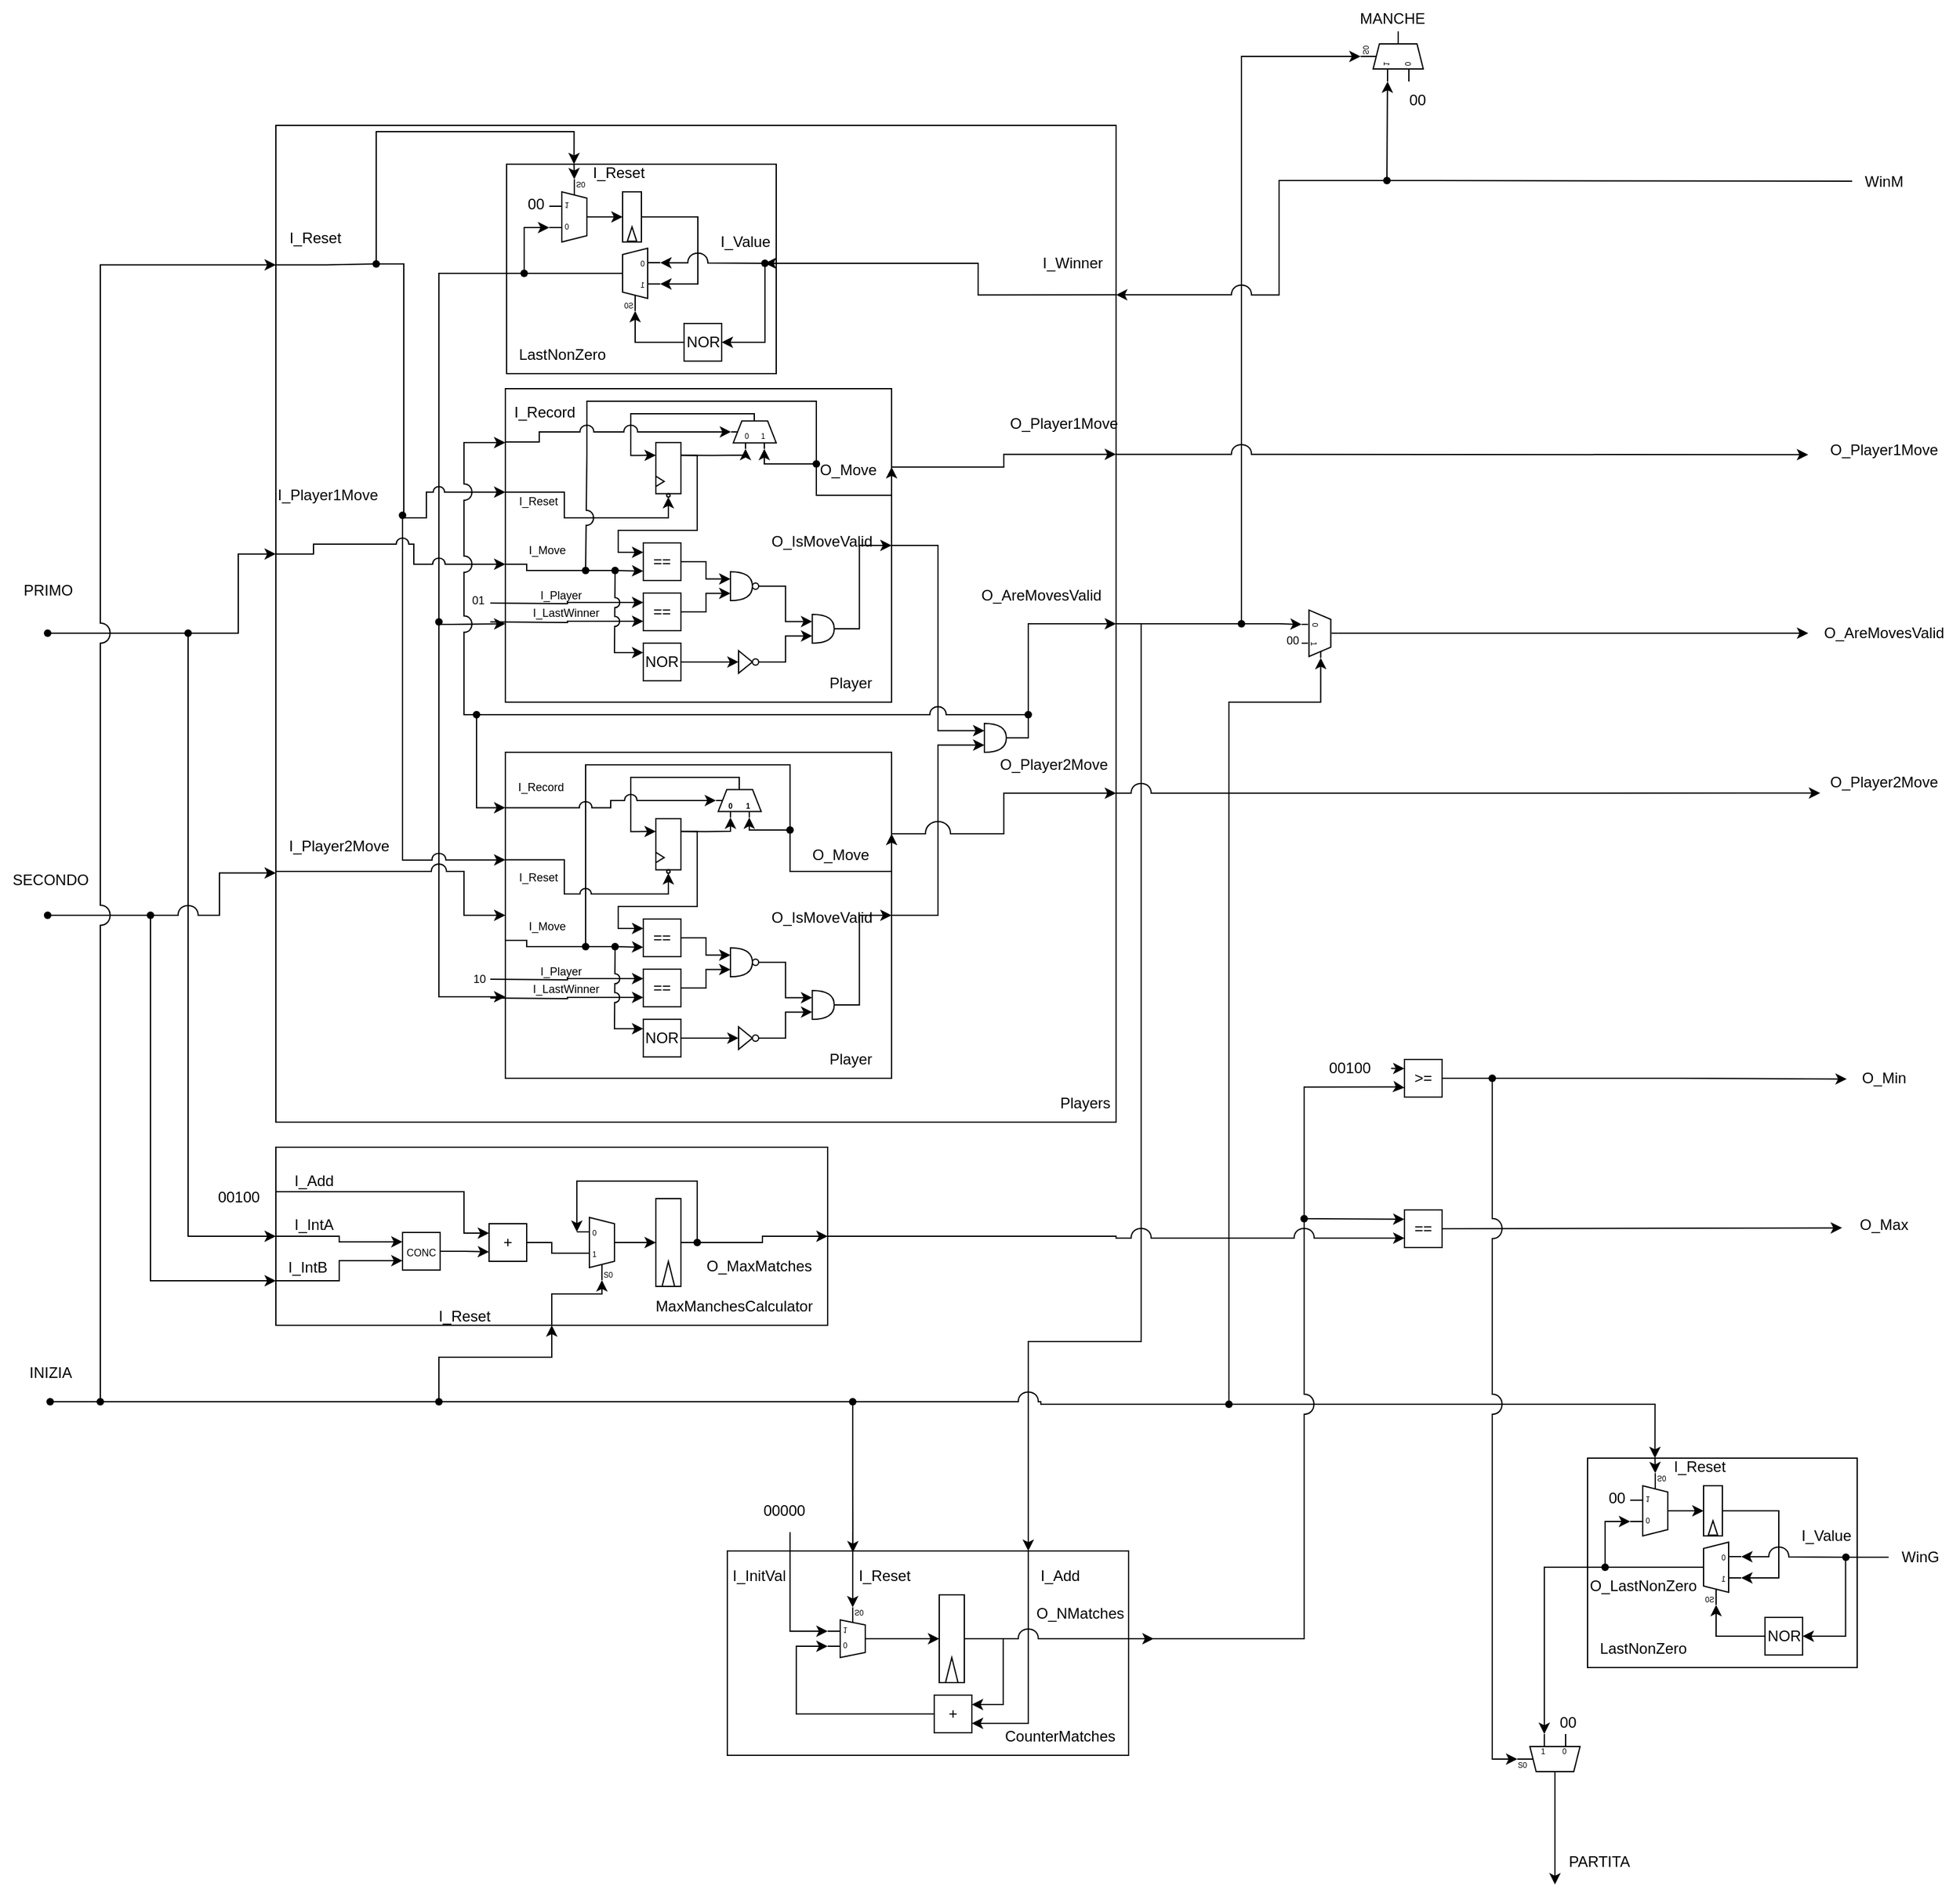 <mxfile version="23.0.2" type="device">
  <diagram name="Page-1" id="hSZAetTDPi6Qr5ROreP3">
    <mxGraphModel dx="-365" dy="1131" grid="1" gridSize="10" guides="1" tooltips="1" connect="1" arrows="1" fold="1" page="0" pageScale="1" pageWidth="850" pageHeight="1100" background="none" math="0" shadow="0">
      <root>
        <mxCell id="0" />
        <mxCell id="1" parent="0" />
        <mxCell id="2Uuv6Jr3GKPPrzBkkDZs-156" value="" style="rounded=0;whiteSpace=wrap;html=1;labelBackgroundColor=none;align=center;verticalAlign=middle;fontFamily=Helvetica;fontSize=12;fontColor=default;fillColor=none;gradientColor=none;points=[[0,0,0,0,0],[0,0.14,0,0,0],[0,0.25,0,0,0],[0,0.29,0,0,0],[0,0.43,0,0,0],[0,0.5,0,0,0],[0,0.57,0,0,0],[0,0.71,0,0,0],[0,0.75,0,0,0],[0,0.86,0,0,0],[0,1,0,0,0],[0.25,0,0,0,0],[0.25,1,0,0,0],[0.5,0,0,0,0],[0.5,1,0,0,0],[0.75,0,0,0,0],[0.75,1,0,0,0],[1,0,0,0,0],[1,0.17,0,0,0],[1,0.25,0,0,0],[1,0.33,0,0,0],[1,0.5,0,0,0],[1,0.67,0,0,0],[1,0.75,0,0,0],[1,0.83,0,0,0],[1,1,0,0,0]];movable=1;resizable=1;rotatable=1;deletable=1;editable=1;locked=0;connectable=1;collapsible=1;" parent="1" vertex="1">
          <mxGeometry x="2170" y="-260" width="670" height="795" as="geometry">
            <mxRectangle x="2170" y="-260" width="50" height="40" as="alternateBounds" />
          </mxGeometry>
        </mxCell>
        <mxCell id="2Uuv6Jr3GKPPrzBkkDZs-209" value="" style="rounded=0;whiteSpace=wrap;html=1;labelBackgroundColor=none;align=center;verticalAlign=middle;fontFamily=Helvetica;fontSize=12;fontColor=default;fillColor=none;gradientColor=none;" parent="1" vertex="1">
          <mxGeometry x="2170" y="555" width="440" height="142" as="geometry" />
        </mxCell>
        <mxCell id="2Uuv6Jr3GKPPrzBkkDZs-211" style="edgeStyle=elbowEdgeStyle;rounded=0;orthogonalLoop=1;jettySize=auto;html=1;exitX=0;exitY=0.5;exitDx=0;exitDy=0;entryX=0;entryY=0.25;entryDx=0;entryDy=0;fontFamily=Helvetica;fontSize=12;fontColor=default;" parent="1" source="2Uuv6Jr3GKPPrzBkkDZs-209" target="2Uuv6Jr3GKPPrzBkkDZs-204" edge="1">
          <mxGeometry relative="1" as="geometry" />
        </mxCell>
        <mxCell id="2Uuv6Jr3GKPPrzBkkDZs-212" style="edgeStyle=elbowEdgeStyle;rounded=0;orthogonalLoop=1;jettySize=auto;html=1;exitX=0;exitY=0.75;exitDx=0;exitDy=0;entryX=0;entryY=0.75;entryDx=0;entryDy=0;fontFamily=Helvetica;fontSize=12;fontColor=default;" parent="1" source="2Uuv6Jr3GKPPrzBkkDZs-209" target="2Uuv6Jr3GKPPrzBkkDZs-204" edge="1">
          <mxGeometry relative="1" as="geometry" />
        </mxCell>
        <mxCell id="2Uuv6Jr3GKPPrzBkkDZs-213" style="edgeStyle=elbowEdgeStyle;rounded=0;orthogonalLoop=1;jettySize=auto;html=1;exitX=0;exitY=0.25;exitDx=0;exitDy=0;entryX=0;entryY=0.25;entryDx=0;entryDy=0;fontFamily=Helvetica;fontSize=12;fontColor=default;" parent="1" source="2Uuv6Jr3GKPPrzBkkDZs-209" target="2Uuv6Jr3GKPPrzBkkDZs-202" edge="1">
          <mxGeometry relative="1" as="geometry">
            <Array as="points">
              <mxPoint x="2320" y="612" />
            </Array>
          </mxGeometry>
        </mxCell>
        <mxCell id="BBiGhi12kde4CdcQKqKN-63" style="edgeStyle=orthogonalEdgeStyle;rounded=0;orthogonalLoop=1;jettySize=auto;html=1;exitX=1;exitY=0.5;exitDx=0;exitDy=0;exitPerimeter=0;entryX=0;entryY=0.25;entryDx=0;entryDy=0;entryPerimeter=0;labelBackgroundColor=none;fontColor=default;" parent="1" edge="1">
          <mxGeometry relative="1" as="geometry">
            <Array as="points">
              <mxPoint x="1200" y="508" />
              <mxPoint x="1200" y="532" />
            </Array>
            <mxPoint x="1187" y="510.5" as="sourcePoint" />
          </mxGeometry>
        </mxCell>
        <mxCell id="2Uuv6Jr3GKPPrzBkkDZs-183" value="" style="group;labelBackgroundColor=none;" parent="1" vertex="1" connectable="0">
          <mxGeometry x="2530" y="830" width="340" height="210" as="geometry" />
        </mxCell>
        <mxCell id="2Uuv6Jr3GKPPrzBkkDZs-184" value="" style="whiteSpace=wrap;html=1;align=center;verticalAlign=middle;fontFamily=Helvetica;fontSize=12;fillColor=none;labelBackgroundColor=none;" parent="2Uuv6Jr3GKPPrzBkkDZs-183" vertex="1">
          <mxGeometry y="47" width="320" height="163" as="geometry" />
        </mxCell>
        <mxCell id="2Uuv6Jr3GKPPrzBkkDZs-185" value="00000" style="text;html=1;align=center;verticalAlign=middle;resizable=0;points=[];autosize=1;strokeColor=none;fillColor=none;fontSize=12;fontFamily=Helvetica;container=0;labelBackgroundColor=none;" parent="2Uuv6Jr3GKPPrzBkkDZs-183" vertex="1">
          <mxGeometry x="15" width="60" height="30" as="geometry" />
        </mxCell>
        <mxCell id="2Uuv6Jr3GKPPrzBkkDZs-186" value="" style="shadow=0;dashed=0;align=center;html=1;strokeWidth=1;shape=mxgraph.electrical.abstract.mux2;whiteSpace=wrap;flipV=1;container=0;labelBackgroundColor=none;" parent="2Uuv6Jr3GKPPrzBkkDZs-183" vertex="1">
          <mxGeometry x="80" y="92" width="40" height="40" as="geometry" />
        </mxCell>
        <mxCell id="2Uuv6Jr3GKPPrzBkkDZs-187" style="edgeStyle=orthogonalEdgeStyle;rounded=0;orthogonalLoop=1;jettySize=auto;html=1;entryX=0;entryY=0.15;entryDx=0;entryDy=3;entryPerimeter=0;labelBackgroundColor=none;fontColor=default;" parent="2Uuv6Jr3GKPPrzBkkDZs-183" source="2Uuv6Jr3GKPPrzBkkDZs-188" target="2Uuv6Jr3GKPPrzBkkDZs-186" edge="1">
          <mxGeometry relative="1" as="geometry">
            <Array as="points">
              <mxPoint x="55" y="177.04" />
              <mxPoint x="55" y="123.04" />
            </Array>
          </mxGeometry>
        </mxCell>
        <mxCell id="2Uuv6Jr3GKPPrzBkkDZs-188" value="+" style="whiteSpace=wrap;html=1;aspect=fixed;container=0;labelBackgroundColor=none;" parent="2Uuv6Jr3GKPPrzBkkDZs-183" vertex="1">
          <mxGeometry x="165" y="162" width="30" height="30" as="geometry" />
        </mxCell>
        <mxCell id="2Uuv6Jr3GKPPrzBkkDZs-189" value="I_InitVal" style="text;html=1;align=center;verticalAlign=middle;resizable=0;points=[];autosize=1;strokeColor=none;fillColor=none;fontSize=12;fontFamily=Helvetica;container=0;labelBackgroundColor=none;" parent="2Uuv6Jr3GKPPrzBkkDZs-183" vertex="1">
          <mxGeometry x="-10" y="52" width="70" height="30" as="geometry" />
        </mxCell>
        <mxCell id="2Uuv6Jr3GKPPrzBkkDZs-190" value="I_Reset" style="text;html=1;align=center;verticalAlign=middle;resizable=0;points=[];autosize=1;strokeColor=none;fillColor=none;fontSize=12;fontFamily=Helvetica;container=0;labelBackgroundColor=none;" parent="2Uuv6Jr3GKPPrzBkkDZs-183" vertex="1">
          <mxGeometry x="95" y="52" width="60" height="30" as="geometry" />
        </mxCell>
        <mxCell id="2Uuv6Jr3GKPPrzBkkDZs-191" style="edgeStyle=orthogonalEdgeStyle;rounded=0;orthogonalLoop=1;jettySize=auto;html=1;entryX=1;entryY=0.75;entryDx=0;entryDy=0;endArrow=classic;endFill=1;jumpStyle=arc;jumpSize=16;labelBackgroundColor=none;fontColor=default;exitX=0.75;exitY=0;exitDx=0;exitDy=0;" parent="2Uuv6Jr3GKPPrzBkkDZs-183" source="2Uuv6Jr3GKPPrzBkkDZs-184" target="2Uuv6Jr3GKPPrzBkkDZs-188" edge="1">
          <mxGeometry relative="1" as="geometry">
            <mxPoint x="249" y="32" as="sourcePoint" />
            <Array as="points">
              <mxPoint x="240" y="184" />
            </Array>
            <mxPoint x="248.5" y="160" as="targetPoint" />
          </mxGeometry>
        </mxCell>
        <mxCell id="2Uuv6Jr3GKPPrzBkkDZs-192" value="I_Add" style="text;html=1;align=center;verticalAlign=middle;resizable=0;points=[];autosize=1;strokeColor=none;fillColor=none;fontSize=12;fontFamily=Helvetica;container=0;labelBackgroundColor=none;" parent="2Uuv6Jr3GKPPrzBkkDZs-183" vertex="1">
          <mxGeometry x="240" y="52" width="50" height="30" as="geometry" />
        </mxCell>
        <mxCell id="2Uuv6Jr3GKPPrzBkkDZs-193" style="edgeStyle=orthogonalEdgeStyle;rounded=0;orthogonalLoop=1;jettySize=auto;html=1;entryX=1;entryY=0.25;entryDx=0;entryDy=0;fontFamily=Helvetica;fontSize=12;fontColor=default;exitX=0.5;exitY=1;exitDx=0;exitDy=0;labelBackgroundColor=none;" parent="2Uuv6Jr3GKPPrzBkkDZs-183" source="2Uuv6Jr3GKPPrzBkkDZs-197" target="2Uuv6Jr3GKPPrzBkkDZs-188" edge="1">
          <mxGeometry relative="1" as="geometry">
            <Array as="points">
              <mxPoint x="220" y="117" />
              <mxPoint x="220" y="170" />
            </Array>
          </mxGeometry>
        </mxCell>
        <mxCell id="2Uuv6Jr3GKPPrzBkkDZs-194" style="edgeStyle=orthogonalEdgeStyle;rounded=0;orthogonalLoop=1;jettySize=auto;html=1;entryX=0.25;entryY=1;entryDx=10;entryDy=0;entryPerimeter=0;fontFamily=Helvetica;fontSize=12;fontColor=default;labelBackgroundColor=none;" parent="2Uuv6Jr3GKPPrzBkkDZs-183" target="2Uuv6Jr3GKPPrzBkkDZs-186" edge="1">
          <mxGeometry relative="1" as="geometry">
            <mxPoint x="100" y="32" as="sourcePoint" />
            <Array as="points">
              <mxPoint x="100" y="52" />
            </Array>
          </mxGeometry>
        </mxCell>
        <mxCell id="2Uuv6Jr3GKPPrzBkkDZs-195" style="edgeStyle=orthogonalEdgeStyle;rounded=0;orthogonalLoop=1;jettySize=auto;html=1;entryX=0;entryY=0.45;entryDx=0;entryDy=3;entryPerimeter=0;fontFamily=Helvetica;fontSize=12;fontColor=default;labelBackgroundColor=none;" parent="2Uuv6Jr3GKPPrzBkkDZs-183" target="2Uuv6Jr3GKPPrzBkkDZs-186" edge="1">
          <mxGeometry relative="1" as="geometry">
            <mxPoint x="50" y="32" as="sourcePoint" />
            <Array as="points">
              <mxPoint x="50" y="111" />
            </Array>
          </mxGeometry>
        </mxCell>
        <mxCell id="2Uuv6Jr3GKPPrzBkkDZs-196" style="edgeStyle=orthogonalEdgeStyle;rounded=0;orthogonalLoop=1;jettySize=auto;html=1;entryX=0;entryY=0.25;entryDx=0;entryDy=0;endArrow=classic;endFill=1;jumpStyle=arc;jumpSize=16;labelBackgroundColor=none;fontColor=default;" parent="2Uuv6Jr3GKPPrzBkkDZs-183" source="2Uuv6Jr3GKPPrzBkkDZs-197" edge="1">
          <mxGeometry relative="1" as="geometry">
            <mxPoint x="340" y="117" as="targetPoint" />
          </mxGeometry>
        </mxCell>
        <mxCell id="2Uuv6Jr3GKPPrzBkkDZs-197" value="" style="rounded=0;whiteSpace=wrap;html=1;rotation=-90;container=0;labelBackgroundColor=none;" parent="2Uuv6Jr3GKPPrzBkkDZs-183" vertex="1">
          <mxGeometry x="144" y="107" width="70" height="20" as="geometry" />
        </mxCell>
        <mxCell id="2Uuv6Jr3GKPPrzBkkDZs-198" style="edgeStyle=orthogonalEdgeStyle;rounded=0;orthogonalLoop=1;jettySize=auto;html=1;exitX=1;exitY=0.5;exitDx=0;exitDy=-5;exitPerimeter=0;entryX=0.5;entryY=0;entryDx=0;entryDy=0;labelBackgroundColor=none;fontColor=default;" parent="2Uuv6Jr3GKPPrzBkkDZs-183" source="2Uuv6Jr3GKPPrzBkkDZs-186" target="2Uuv6Jr3GKPPrzBkkDZs-197" edge="1">
          <mxGeometry relative="1" as="geometry">
            <Array as="points">
              <mxPoint x="165" y="117" />
            </Array>
          </mxGeometry>
        </mxCell>
        <mxCell id="2Uuv6Jr3GKPPrzBkkDZs-199" value="" style="triangle;whiteSpace=wrap;html=1;rotation=-90;container=0;labelBackgroundColor=none;" parent="2Uuv6Jr3GKPPrzBkkDZs-183" vertex="1">
          <mxGeometry x="169" y="137" width="20" height="10" as="geometry" />
        </mxCell>
        <mxCell id="2Uuv6Jr3GKPPrzBkkDZs-200" value="O_NMatches" style="text;html=1;align=center;verticalAlign=middle;resizable=0;points=[];autosize=1;strokeColor=none;fillColor=none;fontSize=12;fontFamily=Helvetica;labelBackgroundColor=none;" parent="2Uuv6Jr3GKPPrzBkkDZs-183" vertex="1">
          <mxGeometry x="235.5" y="82" width="90" height="30" as="geometry" />
        </mxCell>
        <mxCell id="2Uuv6Jr3GKPPrzBkkDZs-201" value="CounterMatches" style="text;html=1;align=center;verticalAlign=middle;resizable=0;points=[];autosize=1;strokeColor=none;fillColor=none;labelBackgroundColor=none;" parent="2Uuv6Jr3GKPPrzBkkDZs-183" vertex="1">
          <mxGeometry x="210" y="180" width="110" height="30" as="geometry" />
        </mxCell>
        <mxCell id="Li7N5Yae0CZkDWWDmwoK-41" value="" style="shape=waypoint;sketch=0;fillStyle=solid;size=6;pointerEvents=1;points=[];fillColor=none;resizable=0;rotatable=0;perimeter=centerPerimeter;snapToPoint=1;strokeColor=none;" parent="2Uuv6Jr3GKPPrzBkkDZs-183" vertex="1">
          <mxGeometry x="310.5" y="107" width="20" height="20" as="geometry" />
        </mxCell>
        <mxCell id="2Uuv6Jr3GKPPrzBkkDZs-224" style="edgeStyle=orthogonalEdgeStyle;rounded=0;orthogonalLoop=1;jettySize=auto;html=1;exitX=1;exitY=0.5;exitDx=0;exitDy=0;fontFamily=Helvetica;fontSize=12;fontColor=default;endArrow=none;endFill=0;entryX=0;entryY=0.51;entryDx=0;entryDy=3;entryPerimeter=0;" parent="1" source="2Uuv6Jr3GKPPrzBkkDZs-202" target="2Uuv6Jr3GKPPrzBkkDZs-229" edge="1">
          <mxGeometry relative="1" as="geometry">
            <mxPoint x="2410" y="631" as="targetPoint" />
          </mxGeometry>
        </mxCell>
        <mxCell id="2Uuv6Jr3GKPPrzBkkDZs-202" value="+" style="whiteSpace=wrap;html=1;aspect=fixed;labelBackgroundColor=none;" parent="1" vertex="1">
          <mxGeometry x="2340" y="616" width="30" height="30" as="geometry" />
        </mxCell>
        <mxCell id="2Uuv6Jr3GKPPrzBkkDZs-203" style="edgeStyle=orthogonalEdgeStyle;rounded=0;orthogonalLoop=1;jettySize=auto;html=1;entryX=0;entryY=0.75;entryDx=0;entryDy=0;fontFamily=Helvetica;fontSize=12;fontColor=default;labelBackgroundColor=none;" parent="1" source="2Uuv6Jr3GKPPrzBkkDZs-204" target="2Uuv6Jr3GKPPrzBkkDZs-202" edge="1">
          <mxGeometry relative="1" as="geometry" />
        </mxCell>
        <mxCell id="2Uuv6Jr3GKPPrzBkkDZs-204" value="&lt;font style=&quot;font-size: 8px;&quot;&gt;CONC&lt;/font&gt;" style="whiteSpace=wrap;html=1;aspect=fixed;labelBackgroundColor=none;" parent="1" vertex="1">
          <mxGeometry x="2271" y="622.96" width="30" height="30" as="geometry" />
        </mxCell>
        <mxCell id="2Uuv6Jr3GKPPrzBkkDZs-205" value="00100" style="text;html=1;align=center;verticalAlign=middle;resizable=0;points=[];autosize=1;strokeColor=none;fillColor=none;fontSize=12;fontFamily=Helvetica;labelBackgroundColor=none;" parent="1" vertex="1">
          <mxGeometry x="2110" y="580" width="60" height="30" as="geometry" />
        </mxCell>
        <mxCell id="2Uuv6Jr3GKPPrzBkkDZs-206" value="I_IntA" style="text;html=1;align=center;verticalAlign=middle;resizable=0;points=[];autosize=1;strokeColor=none;fillColor=none;fontSize=12;fontFamily=Helvetica;fontColor=default;" parent="1" vertex="1">
          <mxGeometry x="2175" y="602" width="50" height="30" as="geometry" />
        </mxCell>
        <mxCell id="2Uuv6Jr3GKPPrzBkkDZs-207" value="I_IntB" style="text;html=1;align=center;verticalAlign=middle;resizable=0;points=[];autosize=1;strokeColor=none;fillColor=none;fontSize=12;fontFamily=Helvetica;fontColor=default;" parent="1" vertex="1">
          <mxGeometry x="2170" y="636" width="50" height="30" as="geometry" />
        </mxCell>
        <mxCell id="2Uuv6Jr3GKPPrzBkkDZs-208" value="I_Add" style="text;html=1;align=center;verticalAlign=middle;resizable=0;points=[];autosize=1;strokeColor=none;fillColor=none;fontSize=12;fontFamily=Helvetica;fontColor=default;" parent="1" vertex="1">
          <mxGeometry x="2175" y="567" width="50" height="30" as="geometry" />
        </mxCell>
        <mxCell id="2Uuv6Jr3GKPPrzBkkDZs-222" style="edgeStyle=elbowEdgeStyle;rounded=0;orthogonalLoop=1;jettySize=auto;html=1;fontFamily=Helvetica;fontSize=12;fontColor=default;entryX=1;entryY=0.5;entryDx=0;entryDy=0;" parent="1" source="2Uuv6Jr3GKPPrzBkkDZs-221" target="2Uuv6Jr3GKPPrzBkkDZs-209" edge="1">
          <mxGeometry relative="1" as="geometry">
            <mxPoint x="2520" y="624" as="targetPoint" />
          </mxGeometry>
        </mxCell>
        <mxCell id="2Uuv6Jr3GKPPrzBkkDZs-220" value="" style="edgeStyle=orthogonalEdgeStyle;rounded=0;orthogonalLoop=1;jettySize=auto;html=1;exitX=0.5;exitY=1;exitDx=0;exitDy=0;entryDx=0;entryDy=0;fontFamily=Helvetica;fontSize=12;fontColor=default;endArrow=none;endFill=0;" parent="1" source="2Uuv6Jr3GKPPrzBkkDZs-232" target="2Uuv6Jr3GKPPrzBkkDZs-221" edge="1">
          <mxGeometry relative="1" as="geometry">
            <mxPoint x="2496" y="630.5" as="sourcePoint" />
            <mxPoint x="4876" y="1242" as="targetPoint" />
            <Array as="points" />
          </mxGeometry>
        </mxCell>
        <mxCell id="2Uuv6Jr3GKPPrzBkkDZs-221" value="" style="shape=waypoint;sketch=0;fillStyle=solid;size=6;pointerEvents=1;points=[];fillColor=none;resizable=1;rotatable=0;perimeter=centerPerimeter;snapToPoint=1;labelBackgroundColor=none;align=center;verticalAlign=middle;fontFamily=Helvetica;fontSize=12;fontColor=default;html=1;" parent="1" vertex="1">
          <mxGeometry x="2501" y="626" width="10" height="10" as="geometry" />
        </mxCell>
        <mxCell id="2Uuv6Jr3GKPPrzBkkDZs-226" style="edgeStyle=orthogonalEdgeStyle;rounded=0;orthogonalLoop=1;jettySize=auto;html=1;entryX=1.013;entryY=0.452;entryDx=0;entryDy=0;entryPerimeter=0;fontFamily=Helvetica;fontSize=12;fontColor=default;" parent="1" edge="1">
          <mxGeometry relative="1" as="geometry">
            <mxPoint x="2451" y="631" as="sourcePoint" />
            <mxPoint x="2451" y="631" as="targetPoint" />
          </mxGeometry>
        </mxCell>
        <mxCell id="2Uuv6Jr3GKPPrzBkkDZs-228" value="" style="edgeStyle=orthogonalEdgeStyle;rounded=0;orthogonalLoop=1;jettySize=auto;html=1;exitDx=0;exitDy=0;fontFamily=Helvetica;fontSize=12;fontColor=default;endArrow=classic;endFill=1;entryX=0;entryY=0.17;entryDx=0;entryDy=3;entryPerimeter=0;" parent="1" source="2Uuv6Jr3GKPPrzBkkDZs-221" target="2Uuv6Jr3GKPPrzBkkDZs-229" edge="1">
          <mxGeometry relative="1" as="geometry">
            <mxPoint x="2506" y="631" as="sourcePoint" />
            <mxPoint x="2441" y="631" as="targetPoint" />
            <Array as="points">
              <mxPoint x="2506" y="582" />
              <mxPoint x="2410" y="582" />
            </Array>
          </mxGeometry>
        </mxCell>
        <mxCell id="2Uuv6Jr3GKPPrzBkkDZs-230" style="edgeStyle=elbowEdgeStyle;rounded=0;orthogonalLoop=1;jettySize=auto;html=1;exitX=1;exitY=0.5;exitDx=0;exitDy=-5;exitPerimeter=0;entryX=0.5;entryY=0;entryDx=0;entryDy=0;fontFamily=Helvetica;fontSize=12;fontColor=default;" parent="1" source="2Uuv6Jr3GKPPrzBkkDZs-229" target="2Uuv6Jr3GKPPrzBkkDZs-232" edge="1">
          <mxGeometry relative="1" as="geometry">
            <mxPoint x="2466" y="630.5" as="targetPoint" />
          </mxGeometry>
        </mxCell>
        <mxCell id="2Uuv6Jr3GKPPrzBkkDZs-229" value="" style="shadow=0;dashed=0;align=center;html=1;strokeWidth=1;shape=mxgraph.electrical.abstract.mux2;whiteSpace=wrap;labelBackgroundColor=none;verticalAlign=middle;fontFamily=Helvetica;fontSize=12;fontColor=default;fillColor=none;gradientColor=none;" parent="1" vertex="1">
          <mxGeometry x="2410" y="611" width="40" height="50" as="geometry" />
        </mxCell>
        <mxCell id="2Uuv6Jr3GKPPrzBkkDZs-235" value="" style="group" parent="1" vertex="1" connectable="0">
          <mxGeometry x="2473" y="596" width="20" height="70" as="geometry" />
        </mxCell>
        <mxCell id="2Uuv6Jr3GKPPrzBkkDZs-232" value="" style="rounded=0;whiteSpace=wrap;html=1;rotation=-90;container=0;labelBackgroundColor=none;" parent="2Uuv6Jr3GKPPrzBkkDZs-235" vertex="1">
          <mxGeometry x="-25" y="25" width="70" height="20" as="geometry" />
        </mxCell>
        <mxCell id="2Uuv6Jr3GKPPrzBkkDZs-233" value="" style="triangle;whiteSpace=wrap;html=1;rotation=-90;container=0;labelBackgroundColor=none;" parent="2Uuv6Jr3GKPPrzBkkDZs-235" vertex="1">
          <mxGeometry y="55" width="20" height="10" as="geometry" />
        </mxCell>
        <mxCell id="2Uuv6Jr3GKPPrzBkkDZs-236" value="I_Reset" style="text;html=1;align=center;verticalAlign=middle;resizable=0;points=[];autosize=1;strokeColor=none;fillColor=none;fontSize=12;fontFamily=Helvetica;fontColor=default;" parent="1" vertex="1">
          <mxGeometry x="2290" y="675" width="60" height="30" as="geometry" />
        </mxCell>
        <mxCell id="2Uuv6Jr3GKPPrzBkkDZs-237" style="edgeStyle=elbowEdgeStyle;rounded=0;orthogonalLoop=1;jettySize=auto;html=1;exitX=0.5;exitY=1;exitDx=0;exitDy=0;entryX=0.25;entryY=1;entryDx=10;entryDy=0;entryPerimeter=0;fontFamily=Helvetica;fontSize=12;fontColor=default;elbow=vertical;" parent="1" source="2Uuv6Jr3GKPPrzBkkDZs-209" target="2Uuv6Jr3GKPPrzBkkDZs-229" edge="1">
          <mxGeometry relative="1" as="geometry">
            <Array as="points">
              <mxPoint x="2390" y="672" />
            </Array>
          </mxGeometry>
        </mxCell>
        <mxCell id="2Uuv6Jr3GKPPrzBkkDZs-238" value="MaxManchesCalculator" style="text;html=1;align=center;verticalAlign=middle;resizable=0;points=[];autosize=1;strokeColor=none;fillColor=none;fontSize=12;fontFamily=Helvetica;fontColor=default;" parent="1" vertex="1">
          <mxGeometry x="2460" y="667" width="150" height="30" as="geometry" />
        </mxCell>
        <mxCell id="2Uuv6Jr3GKPPrzBkkDZs-239" value="INIZIA" style="text;html=1;align=center;verticalAlign=middle;resizable=0;points=[];autosize=1;strokeColor=none;fillColor=none;labelBackgroundColor=none;" parent="1" vertex="1">
          <mxGeometry x="1960" y="720" width="60" height="30" as="geometry" />
        </mxCell>
        <mxCell id="2Uuv6Jr3GKPPrzBkkDZs-240" value="SECONDO" style="text;html=1;align=center;verticalAlign=middle;resizable=0;points=[];autosize=1;strokeColor=none;fillColor=none;labelBackgroundColor=none;" parent="1" vertex="1">
          <mxGeometry x="1950" y="327.04" width="80" height="30" as="geometry" />
        </mxCell>
        <mxCell id="2Uuv6Jr3GKPPrzBkkDZs-241" value="PRIMO" style="text;html=1;align=center;verticalAlign=middle;resizable=0;points=[];autosize=1;strokeColor=none;fillColor=none;labelBackgroundColor=none;" parent="1" vertex="1">
          <mxGeometry x="1958" y="96.04" width="60" height="30" as="geometry" />
        </mxCell>
        <mxCell id="Li7N5Yae0CZkDWWDmwoK-1" style="edgeStyle=orthogonalEdgeStyle;rounded=0;orthogonalLoop=1;jettySize=auto;html=1;entryX=0;entryY=0.5;entryDx=0;entryDy=0;" parent="1" source="Li7N5Yae0CZkDWWDmwoK-83" target="2Uuv6Jr3GKPPrzBkkDZs-209" edge="1">
          <mxGeometry relative="1" as="geometry">
            <mxPoint x="2080" y="110" as="sourcePoint" />
            <Array as="points">
              <mxPoint x="2100" y="626" />
            </Array>
          </mxGeometry>
        </mxCell>
        <mxCell id="2Uuv6Jr3GKPPrzBkkDZs-242" value="" style="shape=waypoint;sketch=0;fillStyle=solid;size=6;pointerEvents=1;points=[];fillColor=none;resizable=0;rotatable=0;perimeter=centerPerimeter;snapToPoint=1;labelBackgroundColor=none;align=center;verticalAlign=middle;fontFamily=Helvetica;fontSize=12;fontColor=default;html=1;" parent="1" vertex="1">
          <mxGeometry x="1978" y="135" width="20" height="20" as="geometry" />
        </mxCell>
        <mxCell id="Li7N5Yae0CZkDWWDmwoK-2" style="edgeStyle=orthogonalEdgeStyle;rounded=0;orthogonalLoop=1;jettySize=auto;html=1;entryX=0;entryY=0.75;entryDx=0;entryDy=0;" parent="1" source="Li7N5Yae0CZkDWWDmwoK-84" target="2Uuv6Jr3GKPPrzBkkDZs-209" edge="1">
          <mxGeometry relative="1" as="geometry">
            <Array as="points">
              <mxPoint x="2070" y="662" />
            </Array>
          </mxGeometry>
        </mxCell>
        <mxCell id="2Uuv6Jr3GKPPrzBkkDZs-243" value="" style="shape=waypoint;sketch=0;fillStyle=solid;size=6;pointerEvents=1;points=[];fillColor=none;resizable=0;rotatable=0;perimeter=centerPerimeter;snapToPoint=1;labelBackgroundColor=none;align=center;verticalAlign=middle;fontFamily=Helvetica;fontSize=12;fontColor=default;html=1;" parent="1" vertex="1">
          <mxGeometry x="1978" y="360" width="20" height="20" as="geometry" />
        </mxCell>
        <mxCell id="2Uuv6Jr3GKPPrzBkkDZs-245" style="edgeStyle=orthogonalEdgeStyle;rounded=0;orthogonalLoop=1;jettySize=auto;html=1;fontFamily=Helvetica;fontSize=12;fontColor=default;entryX=0.313;entryY=0.007;entryDx=0;entryDy=0;entryPerimeter=0;" parent="1" source="Li7N5Yae0CZkDWWDmwoK-30" target="2Uuv6Jr3GKPPrzBkkDZs-184" edge="1">
          <mxGeometry relative="1" as="geometry">
            <mxPoint x="2290" y="820" as="targetPoint" />
          </mxGeometry>
        </mxCell>
        <mxCell id="2Uuv6Jr3GKPPrzBkkDZs-244" value="" style="shape=waypoint;sketch=0;fillStyle=solid;size=6;pointerEvents=1;points=[];fillColor=none;resizable=0;rotatable=0;perimeter=centerPerimeter;snapToPoint=1;labelBackgroundColor=none;align=center;verticalAlign=middle;fontFamily=Helvetica;fontSize=12;fontColor=default;html=1;" parent="1" vertex="1">
          <mxGeometry x="1980" y="748" width="20" height="20" as="geometry" />
        </mxCell>
        <mxCell id="Li7N5Yae0CZkDWWDmwoK-4" value="" style="edgeStyle=orthogonalEdgeStyle;rounded=0;orthogonalLoop=1;jettySize=auto;html=1;fontFamily=Helvetica;fontSize=12;fontColor=default;entryDx=0;entryDy=0;entryPerimeter=0;endArrow=none;endFill=0;" parent="1" source="Li7N5Yae0CZkDWWDmwoK-87" target="Li7N5Yae0CZkDWWDmwoK-3" edge="1">
          <mxGeometry relative="1" as="geometry">
            <mxPoint x="2300" y="858" as="targetPoint" />
            <mxPoint x="1990" y="740" as="sourcePoint" />
          </mxGeometry>
        </mxCell>
        <mxCell id="Li7N5Yae0CZkDWWDmwoK-5" style="edgeStyle=orthogonalEdgeStyle;rounded=0;orthogonalLoop=1;jettySize=auto;html=1;entryX=0.5;entryY=1;entryDx=0;entryDy=0;" parent="1" source="Li7N5Yae0CZkDWWDmwoK-3" target="2Uuv6Jr3GKPPrzBkkDZs-209" edge="1">
          <mxGeometry relative="1" as="geometry" />
        </mxCell>
        <mxCell id="Li7N5Yae0CZkDWWDmwoK-3" value="" style="shape=waypoint;sketch=0;fillStyle=solid;size=6;pointerEvents=1;points=[];fillColor=none;resizable=0;rotatable=0;perimeter=centerPerimeter;snapToPoint=1;" parent="1" vertex="1">
          <mxGeometry x="2290" y="748" width="20" height="20" as="geometry" />
        </mxCell>
        <mxCell id="Li7N5Yae0CZkDWWDmwoK-6" style="edgeStyle=orthogonalEdgeStyle;rounded=0;orthogonalLoop=1;jettySize=auto;html=1;exitX=1;exitY=0.5;exitDx=0;exitDy=0;exitPerimeter=0;entryX=0.75;entryY=0;entryDx=0;entryDy=0;" parent="1" source="2Uuv6Jr3GKPPrzBkkDZs-156" target="2Uuv6Jr3GKPPrzBkkDZs-184" edge="1">
          <mxGeometry relative="1" as="geometry">
            <mxPoint x="2550" y="852.667" as="targetPoint" />
            <Array as="points">
              <mxPoint x="2860" y="137" />
              <mxPoint x="2860" y="710" />
              <mxPoint x="2770" y="710" />
            </Array>
          </mxGeometry>
        </mxCell>
        <mxCell id="Li7N5Yae0CZkDWWDmwoK-31" value="" style="edgeStyle=orthogonalEdgeStyle;rounded=0;orthogonalLoop=1;jettySize=auto;html=1;fontFamily=Helvetica;fontSize=12;fontColor=default;entryDx=0;entryDy=0;entryPerimeter=0;endArrow=none;endFill=0;" parent="1" source="Li7N5Yae0CZkDWWDmwoK-3" target="Li7N5Yae0CZkDWWDmwoK-30" edge="1">
          <mxGeometry relative="1" as="geometry">
            <mxPoint x="2630" y="878" as="targetPoint" />
            <mxPoint x="2300" y="758" as="sourcePoint" />
          </mxGeometry>
        </mxCell>
        <mxCell id="Li7N5Yae0CZkDWWDmwoK-32" style="edgeStyle=orthogonalEdgeStyle;rounded=0;orthogonalLoop=1;jettySize=auto;html=1;entryX=0.25;entryY=0;entryDx=0;entryDy=0;jumpStyle=arc;jumpSize=16;" parent="1" source="mE6gi2bYA7gFPaVlOnJq-1" target="Li7N5Yae0CZkDWWDmwoK-12" edge="1">
          <mxGeometry relative="1" as="geometry" />
        </mxCell>
        <mxCell id="Li7N5Yae0CZkDWWDmwoK-30" value="" style="shape=waypoint;sketch=0;fillStyle=solid;size=6;pointerEvents=1;points=[];fillColor=none;resizable=0;rotatable=0;perimeter=centerPerimeter;snapToPoint=1;" parent="1" vertex="1">
          <mxGeometry x="2620" y="748" width="20" height="20" as="geometry" />
        </mxCell>
        <mxCell id="Li7N5Yae0CZkDWWDmwoK-33" style="edgeStyle=orthogonalEdgeStyle;rounded=0;orthogonalLoop=1;jettySize=auto;html=1;labelBackgroundColor=none;fontColor=default;entryX=0.012;entryY=0.52;entryDx=0;entryDy=0;entryPerimeter=0;" parent="1" source="Li7N5Yae0CZkDWWDmwoK-69" target="Li7N5Yae0CZkDWWDmwoK-38" edge="1">
          <mxGeometry relative="1" as="geometry">
            <mxPoint x="3210" y="499.02" as="targetPoint" />
          </mxGeometry>
        </mxCell>
        <mxCell id="Li7N5Yae0CZkDWWDmwoK-34" value="&amp;gt;=" style="whiteSpace=wrap;html=1;aspect=fixed;container=0;labelBackgroundColor=none;" parent="1" vertex="1">
          <mxGeometry x="3070" y="485" width="30" height="30" as="geometry" />
        </mxCell>
        <mxCell id="Li7N5Yae0CZkDWWDmwoK-48" style="edgeStyle=orthogonalEdgeStyle;shape=connector;rounded=0;jumpStyle=arc;jumpSize=16;orthogonalLoop=1;jettySize=auto;html=1;labelBackgroundColor=default;strokeColor=default;align=center;verticalAlign=middle;fontFamily=Helvetica;fontSize=11;fontColor=default;endArrow=classic;entryX=-0.051;entryY=0.577;entryDx=0;entryDy=0;entryPerimeter=0;" parent="1" source="Li7N5Yae0CZkDWWDmwoK-36" target="Li7N5Yae0CZkDWWDmwoK-39" edge="1">
          <mxGeometry relative="1" as="geometry">
            <mxPoint x="3210.0" y="619" as="targetPoint" />
          </mxGeometry>
        </mxCell>
        <mxCell id="Li7N5Yae0CZkDWWDmwoK-36" value="==" style="whiteSpace=wrap;html=1;aspect=fixed;container=0;labelBackgroundColor=none;" parent="1" vertex="1">
          <mxGeometry x="3070" y="605" width="30" height="30" as="geometry" />
        </mxCell>
        <mxCell id="Li7N5Yae0CZkDWWDmwoK-37" value="00100" style="text;html=1;align=center;verticalAlign=middle;resizable=0;points=[];autosize=1;strokeColor=none;fillColor=none;labelBackgroundColor=none;" parent="1" vertex="1">
          <mxGeometry x="2996" y="477" width="60" height="30" as="geometry" />
        </mxCell>
        <mxCell id="Li7N5Yae0CZkDWWDmwoK-38" value="O_Min" style="text;html=1;align=center;verticalAlign=middle;resizable=0;points=[];autosize=1;strokeColor=none;fillColor=none;labelBackgroundColor=none;" parent="1" vertex="1">
          <mxGeometry x="3422" y="485" width="60" height="30" as="geometry" />
        </mxCell>
        <mxCell id="Li7N5Yae0CZkDWWDmwoK-39" value="O_Max" style="text;html=1;align=center;verticalAlign=middle;resizable=0;points=[];autosize=1;strokeColor=none;fillColor=none;labelBackgroundColor=none;" parent="1" vertex="1">
          <mxGeometry x="3422" y="602" width="60" height="30" as="geometry" />
        </mxCell>
        <mxCell id="Li7N5Yae0CZkDWWDmwoK-40" style="edgeStyle=orthogonalEdgeStyle;rounded=0;orthogonalLoop=1;jettySize=auto;html=1;exitX=1.056;exitY=0.506;exitDx=0;exitDy=0;entryX=0;entryY=0.25;entryDx=0;entryDy=0;fontFamily=Helvetica;fontSize=12;fontColor=default;exitPerimeter=0;" parent="1" source="Li7N5Yae0CZkDWWDmwoK-37" target="Li7N5Yae0CZkDWWDmwoK-34" edge="1">
          <mxGeometry relative="1" as="geometry" />
        </mxCell>
        <mxCell id="Li7N5Yae0CZkDWWDmwoK-42" style="edgeStyle=orthogonalEdgeStyle;rounded=0;orthogonalLoop=1;jettySize=auto;html=1;entryX=0;entryY=0.75;entryDx=0;entryDy=0;jumpStyle=arc;jumpSize=16;" parent="1" source="Li7N5Yae0CZkDWWDmwoK-44" target="Li7N5Yae0CZkDWWDmwoK-34" edge="1">
          <mxGeometry relative="1" as="geometry">
            <Array as="points">
              <mxPoint x="2990" y="507" />
              <mxPoint x="3065" y="507" />
            </Array>
          </mxGeometry>
        </mxCell>
        <mxCell id="Li7N5Yae0CZkDWWDmwoK-45" value="" style="edgeStyle=orthogonalEdgeStyle;rounded=0;orthogonalLoop=1;jettySize=auto;html=1;entryDx=0;entryDy=0;jumpStyle=arc;jumpSize=16;endArrow=none;endFill=0;" parent="1" source="Li7N5Yae0CZkDWWDmwoK-41" target="Li7N5Yae0CZkDWWDmwoK-44" edge="1">
          <mxGeometry relative="1" as="geometry">
            <mxPoint x="2851" y="947" as="sourcePoint" />
            <mxPoint x="3130" y="507" as="targetPoint" />
          </mxGeometry>
        </mxCell>
        <mxCell id="Li7N5Yae0CZkDWWDmwoK-46" style="edgeStyle=orthogonalEdgeStyle;shape=connector;rounded=0;jumpStyle=arc;jumpSize=16;orthogonalLoop=1;jettySize=auto;html=1;entryX=0;entryY=0.25;entryDx=0;entryDy=0;labelBackgroundColor=default;strokeColor=default;align=center;verticalAlign=middle;fontFamily=Helvetica;fontSize=11;fontColor=default;endArrow=classic;" parent="1" source="Li7N5Yae0CZkDWWDmwoK-44" target="Li7N5Yae0CZkDWWDmwoK-36" edge="1">
          <mxGeometry relative="1" as="geometry" />
        </mxCell>
        <mxCell id="Li7N5Yae0CZkDWWDmwoK-44" value="" style="shape=waypoint;sketch=0;fillStyle=solid;size=6;pointerEvents=1;points=[];fillColor=none;resizable=0;rotatable=0;perimeter=centerPerimeter;snapToPoint=1;fontFamily=Helvetica;fontSize=11;fontColor=default;" parent="1" vertex="1">
          <mxGeometry x="2980" y="602" width="20" height="20" as="geometry" />
        </mxCell>
        <mxCell id="Li7N5Yae0CZkDWWDmwoK-47" style="edgeStyle=orthogonalEdgeStyle;shape=connector;rounded=0;jumpStyle=arc;jumpSize=16;orthogonalLoop=1;jettySize=auto;html=1;exitX=1;exitY=0.5;exitDx=0;exitDy=0;entryX=0;entryY=0.75;entryDx=0;entryDy=0;labelBackgroundColor=default;strokeColor=default;align=center;verticalAlign=middle;fontFamily=Helvetica;fontSize=11;fontColor=default;endArrow=classic;" parent="1" source="2Uuv6Jr3GKPPrzBkkDZs-209" target="Li7N5Yae0CZkDWWDmwoK-36" edge="1">
          <mxGeometry relative="1" as="geometry" />
        </mxCell>
        <mxCell id="Li7N5Yae0CZkDWWDmwoK-49" value="MANCHE" style="text;html=1;align=center;verticalAlign=middle;resizable=0;points=[];autosize=1;strokeColor=none;fillColor=none;labelBackgroundColor=none;" parent="1" vertex="1">
          <mxGeometry x="3020" y="-360" width="80" height="30" as="geometry" />
        </mxCell>
        <mxCell id="Li7N5Yae0CZkDWWDmwoK-50" value="" style="shadow=0;dashed=0;align=center;html=1;strokeWidth=1;shape=mxgraph.electrical.abstract.mux2;whiteSpace=wrap;rotation=-90;flipH=0;flipV=1;labelBackgroundColor=none;" parent="1" vertex="1">
          <mxGeometry x="3040" y="-340" width="40" height="50" as="geometry" />
        </mxCell>
        <mxCell id="Li7N5Yae0CZkDWWDmwoK-51" value="00" style="text;html=1;align=center;verticalAlign=middle;resizable=1;points=[];autosize=1;strokeColor=none;fillColor=none;labelBackgroundColor=none;" parent="1" vertex="1">
          <mxGeometry x="3070" y="-290" width="20" height="20" as="geometry" />
        </mxCell>
        <mxCell id="Li7N5Yae0CZkDWWDmwoK-52" style="edgeStyle=orthogonalEdgeStyle;shape=connector;rounded=0;jumpStyle=arc;jumpSize=16;orthogonalLoop=1;jettySize=auto;html=1;exitDx=0;exitDy=0;exitPerimeter=0;entryX=0.25;entryY=1;entryDx=10;entryDy=0;entryPerimeter=0;labelBackgroundColor=default;strokeColor=default;align=center;verticalAlign=middle;fontFamily=Helvetica;fontSize=11;fontColor=default;endArrow=classic;" parent="1" source="ZAlOu0CJ_7-fTKXVSEOV-58" target="Li7N5Yae0CZkDWWDmwoK-50" edge="1">
          <mxGeometry relative="1" as="geometry">
            <Array as="points">
              <mxPoint x="2940" y="-315" />
            </Array>
          </mxGeometry>
        </mxCell>
        <mxCell id="Li7N5Yae0CZkDWWDmwoK-53" value="O_Player1Move" style="text;html=1;align=center;verticalAlign=middle;resizable=0;points=[];autosize=1;strokeColor=none;fillColor=none;labelBackgroundColor=none;" parent="1" vertex="1">
          <mxGeometry x="3397" y="-16" width="110" height="30" as="geometry" />
        </mxCell>
        <mxCell id="Li7N5Yae0CZkDWWDmwoK-54" value="O_Player2Move" style="text;html=1;align=center;verticalAlign=middle;resizable=0;points=[];autosize=1;strokeColor=none;fillColor=none;labelBackgroundColor=none;" parent="1" vertex="1">
          <mxGeometry x="3397" y="248.5" width="110" height="30" as="geometry" />
        </mxCell>
        <mxCell id="Li7N5Yae0CZkDWWDmwoK-56" style="edgeStyle=orthogonalEdgeStyle;shape=connector;rounded=0;jumpStyle=arc;jumpSize=16;orthogonalLoop=1;jettySize=auto;html=1;labelBackgroundColor=default;strokeColor=default;align=center;verticalAlign=middle;fontFamily=Helvetica;fontSize=11;fontColor=default;endArrow=classic;entryX=0;entryY=0.51;entryDx=0;entryDy=3;entryPerimeter=0;" parent="1" source="Li7N5Yae0CZkDWWDmwoK-58" target="Li7N5Yae0CZkDWWDmwoK-50" edge="1">
          <mxGeometry relative="1" as="geometry">
            <mxPoint x="3030" y="-270" as="targetPoint" />
          </mxGeometry>
        </mxCell>
        <mxCell id="Li7N5Yae0CZkDWWDmwoK-62" style="edgeStyle=orthogonalEdgeStyle;shape=connector;rounded=0;jumpStyle=arc;jumpSize=16;orthogonalLoop=1;jettySize=auto;html=1;labelBackgroundColor=default;strokeColor=default;align=center;verticalAlign=middle;fontFamily=Helvetica;fontSize=12;fontColor=default;endArrow=none;endFill=0;" parent="1" source="Li7N5Yae0CZkDWWDmwoK-55" target="Li7N5Yae0CZkDWWDmwoK-58" edge="1">
          <mxGeometry relative="1" as="geometry" />
        </mxCell>
        <mxCell id="Li7N5Yae0CZkDWWDmwoK-55" value="WinM" style="text;html=1;align=center;verticalAlign=middle;resizable=0;points=[];autosize=1;strokeColor=none;fillColor=none;labelBackgroundColor=none;" parent="1" vertex="1">
          <mxGeometry x="3427" y="-230.5" width="50" height="30" as="geometry" />
        </mxCell>
        <mxCell id="Li7N5Yae0CZkDWWDmwoK-57" style="edgeStyle=orthogonalEdgeStyle;shape=connector;rounded=0;jumpStyle=arc;jumpSize=16;orthogonalLoop=1;jettySize=auto;html=1;entryX=1;entryY=0.17;entryDx=0;entryDy=0;entryPerimeter=0;labelBackgroundColor=default;strokeColor=default;align=center;verticalAlign=middle;fontFamily=Helvetica;fontSize=12;fontColor=default;endArrow=classic;" parent="1" source="Li7N5Yae0CZkDWWDmwoK-58" target="2Uuv6Jr3GKPPrzBkkDZs-156" edge="1">
          <mxGeometry relative="1" as="geometry">
            <Array as="points">
              <mxPoint x="2970" y="-216" />
              <mxPoint x="2970" y="-125" />
            </Array>
          </mxGeometry>
        </mxCell>
        <mxCell id="Li7N5Yae0CZkDWWDmwoK-58" value="" style="shape=waypoint;sketch=0;fillStyle=solid;size=6;pointerEvents=1;points=[];fillColor=none;resizable=0;rotatable=0;perimeter=centerPerimeter;snapToPoint=1;labelBackgroundColor=none;align=center;verticalAlign=middle;fontFamily=Helvetica;fontSize=12;fontColor=default;html=1;" parent="1" vertex="1">
          <mxGeometry x="3046" y="-226" width="20" height="20" as="geometry" />
        </mxCell>
        <mxCell id="Li7N5Yae0CZkDWWDmwoK-63" style="edgeStyle=orthogonalEdgeStyle;rounded=0;orthogonalLoop=1;jettySize=auto;html=1;exitX=1;exitY=0.5;exitDx=0;exitDy=-5;exitPerimeter=0;labelBackgroundColor=none;fontColor=default;" parent="1" source="Li7N5Yae0CZkDWWDmwoK-64" edge="1">
          <mxGeometry relative="1" as="geometry">
            <mxPoint x="3190" y="1143.04" as="targetPoint" />
            <Array as="points">
              <mxPoint x="3190" y="1083.04" />
            </Array>
          </mxGeometry>
        </mxCell>
        <mxCell id="Li7N5Yae0CZkDWWDmwoK-64" value="" style="shadow=0;dashed=0;align=center;html=1;strokeWidth=1;shape=mxgraph.electrical.abstract.mux2;whiteSpace=wrap;rotation=-180;flipH=1;flipV=1;direction=south;labelBackgroundColor=none;" parent="1" vertex="1">
          <mxGeometry x="3160" y="1023" width="50" height="40" as="geometry" />
        </mxCell>
        <mxCell id="Li7N5Yae0CZkDWWDmwoK-65" value="00" style="text;html=1;align=center;verticalAlign=middle;resizable=1;points=[];autosize=1;strokeColor=none;fillColor=none;labelBackgroundColor=none;" parent="1" vertex="1">
          <mxGeometry x="3190" y="1005" width="20" height="18" as="geometry" />
        </mxCell>
        <mxCell id="Li7N5Yae0CZkDWWDmwoK-8" value="WinG" style="text;html=1;align=center;verticalAlign=middle;resizable=0;points=[];autosize=1;strokeColor=none;fillColor=none;labelBackgroundColor=none;" parent="1" vertex="1">
          <mxGeometry x="3456" y="867" width="50" height="30" as="geometry" />
        </mxCell>
        <mxCell id="Li7N5Yae0CZkDWWDmwoK-10" style="edgeStyle=orthogonalEdgeStyle;rounded=0;orthogonalLoop=1;jettySize=auto;html=1;entryX=1;entryY=0.5;entryDx=0;entryDy=0;labelBackgroundColor=none;fontColor=default;" parent="1" source="Li7N5Yae0CZkDWWDmwoK-8" target="Li7N5Yae0CZkDWWDmwoK-15" edge="1">
          <mxGeometry relative="1" as="geometry" />
        </mxCell>
        <mxCell id="Li7N5Yae0CZkDWWDmwoK-68" style="edgeStyle=orthogonalEdgeStyle;shape=connector;rounded=0;jumpStyle=arc;jumpSize=16;orthogonalLoop=1;jettySize=auto;html=1;labelBackgroundColor=default;strokeColor=default;align=center;verticalAlign=middle;fontFamily=Helvetica;fontSize=12;fontColor=default;endArrow=classic;entryX=0;entryY=0.51;entryDx=0;entryDy=3;entryPerimeter=0;" parent="1" source="Li7N5Yae0CZkDWWDmwoK-66" target="Li7N5Yae0CZkDWWDmwoK-64" edge="1">
          <mxGeometry relative="1" as="geometry">
            <mxPoint x="3040" y="970" as="targetPoint" />
          </mxGeometry>
        </mxCell>
        <mxCell id="Li7N5Yae0CZkDWWDmwoK-70" value="" style="edgeStyle=orthogonalEdgeStyle;rounded=0;orthogonalLoop=1;jettySize=auto;html=1;labelBackgroundColor=none;fontColor=default;endArrow=none;endFill=0;" parent="1" source="Li7N5Yae0CZkDWWDmwoK-34" target="Li7N5Yae0CZkDWWDmwoK-69" edge="1">
          <mxGeometry relative="1" as="geometry">
            <mxPoint x="3210" y="499.02" as="targetPoint" />
            <mxPoint x="3100" y="500" as="sourcePoint" />
          </mxGeometry>
        </mxCell>
        <mxCell id="Li7N5Yae0CZkDWWDmwoK-69" value="" style="shape=waypoint;sketch=0;fillStyle=solid;size=6;pointerEvents=1;points=[];fillColor=none;resizable=0;rotatable=0;perimeter=centerPerimeter;snapToPoint=1;labelBackgroundColor=none;align=center;verticalAlign=middle;fontFamily=Helvetica;fontSize=12;fontColor=default;html=1;" parent="1" vertex="1">
          <mxGeometry x="3130" y="490" width="20" height="20" as="geometry" />
        </mxCell>
        <mxCell id="Li7N5Yae0CZkDWWDmwoK-71" style="edgeStyle=orthogonalEdgeStyle;shape=connector;rounded=0;jumpStyle=arc;jumpSize=16;orthogonalLoop=1;jettySize=auto;html=1;entryX=0.25;entryY=1;entryDx=10;entryDy=0;entryPerimeter=0;labelBackgroundColor=default;strokeColor=default;align=center;verticalAlign=middle;fontFamily=Helvetica;fontSize=12;fontColor=default;endArrow=classic;" parent="1" source="Li7N5Yae0CZkDWWDmwoK-69" target="Li7N5Yae0CZkDWWDmwoK-64" edge="1">
          <mxGeometry relative="1" as="geometry">
            <Array as="points">
              <mxPoint x="3140" y="1043" />
            </Array>
          </mxGeometry>
        </mxCell>
        <mxCell id="Li7N5Yae0CZkDWWDmwoK-72" value="PARTITA" style="text;html=1;align=center;verticalAlign=middle;resizable=0;points=[];autosize=1;strokeColor=none;fillColor=none;labelBackgroundColor=none;" parent="1" vertex="1">
          <mxGeometry x="3190" y="1110" width="70" height="30" as="geometry" />
        </mxCell>
        <mxCell id="Li7N5Yae0CZkDWWDmwoK-73" style="edgeStyle=orthogonalEdgeStyle;shape=connector;rounded=0;jumpStyle=arc;jumpSize=16;orthogonalLoop=1;jettySize=auto;html=1;exitX=1;exitY=0.33;exitDx=0;exitDy=0;exitPerimeter=0;labelBackgroundColor=default;strokeColor=default;align=center;verticalAlign=middle;fontFamily=Helvetica;fontSize=12;fontColor=default;endArrow=classic;entryX=-0.046;entryY=0.622;entryDx=0;entryDy=0;entryPerimeter=0;" parent="1" source="2Uuv6Jr3GKPPrzBkkDZs-156" target="Li7N5Yae0CZkDWWDmwoK-53" edge="1">
          <mxGeometry relative="1" as="geometry">
            <mxPoint x="3450" y="1.941" as="targetPoint" />
          </mxGeometry>
        </mxCell>
        <mxCell id="Li7N5Yae0CZkDWWDmwoK-74" style="edgeStyle=orthogonalEdgeStyle;shape=connector;rounded=0;jumpStyle=arc;jumpSize=16;orthogonalLoop=1;jettySize=auto;html=1;exitX=1;exitY=0.67;exitDx=0;exitDy=0;exitPerimeter=0;entryX=0.041;entryY=0.801;entryDx=0;entryDy=0;entryPerimeter=0;labelBackgroundColor=default;strokeColor=default;align=center;verticalAlign=middle;fontFamily=Helvetica;fontSize=12;fontColor=default;endArrow=classic;" parent="1" source="2Uuv6Jr3GKPPrzBkkDZs-156" target="Li7N5Yae0CZkDWWDmwoK-54" edge="1">
          <mxGeometry relative="1" as="geometry" />
        </mxCell>
        <mxCell id="Li7N5Yae0CZkDWWDmwoK-27" value="O_LastNonZero" style="text;html=1;align=center;verticalAlign=middle;resizable=0;points=[];autosize=1;strokeColor=none;fillColor=none;labelBackgroundColor=none;" parent="1" vertex="1">
          <mxGeometry x="3205" y="890" width="110" height="30" as="geometry" />
        </mxCell>
        <mxCell id="Li7N5Yae0CZkDWWDmwoK-76" value="" style="edgeStyle=orthogonalEdgeStyle;rounded=0;orthogonalLoop=1;jettySize=auto;html=1;entryDx=0;entryDy=3;entryPerimeter=0;jumpStyle=arc;jumpSize=16;labelBackgroundColor=none;fontColor=default;endArrow=none;endFill=0;" parent="1" source="Li7N5Yae0CZkDWWDmwoK-8" target="Li7N5Yae0CZkDWWDmwoK-75" edge="1">
          <mxGeometry relative="1" as="geometry">
            <mxPoint x="3456" y="882" as="sourcePoint" />
            <mxPoint x="3339" y="882" as="targetPoint" />
            <Array as="points">
              <mxPoint x="3450" y="882" />
              <mxPoint x="3450" y="882" />
            </Array>
          </mxGeometry>
        </mxCell>
        <mxCell id="Li7N5Yae0CZkDWWDmwoK-81" style="edgeStyle=orthogonalEdgeStyle;shape=connector;rounded=0;jumpStyle=arc;jumpSize=16;orthogonalLoop=1;jettySize=auto;html=1;entryX=0;entryY=0.43;entryDx=0;entryDy=0;entryPerimeter=0;labelBackgroundColor=default;strokeColor=default;align=center;verticalAlign=middle;fontFamily=Helvetica;fontSize=12;fontColor=default;endArrow=classic;" parent="1" source="Li7N5Yae0CZkDWWDmwoK-83" target="2Uuv6Jr3GKPPrzBkkDZs-156" edge="1">
          <mxGeometry relative="1" as="geometry" />
        </mxCell>
        <mxCell id="Li7N5Yae0CZkDWWDmwoK-82" value="" style="edgeStyle=orthogonalEdgeStyle;shape=connector;rounded=0;jumpStyle=arc;jumpSize=16;orthogonalLoop=1;jettySize=auto;html=1;entryDx=0;entryDy=0;entryPerimeter=0;labelBackgroundColor=default;strokeColor=default;align=center;verticalAlign=middle;fontFamily=Helvetica;fontSize=12;fontColor=default;endArrow=none;endFill=0;exitX=0.613;exitY=0.623;exitDx=0;exitDy=0;exitPerimeter=0;" parent="1" source="2Uuv6Jr3GKPPrzBkkDZs-242" target="Li7N5Yae0CZkDWWDmwoK-83" edge="1">
          <mxGeometry relative="1" as="geometry">
            <mxPoint x="2010" y="160" as="sourcePoint" />
            <mxPoint x="2170" y="82" as="targetPoint" />
          </mxGeometry>
        </mxCell>
        <mxCell id="Li7N5Yae0CZkDWWDmwoK-83" value="" style="shape=waypoint;sketch=0;fillStyle=solid;size=6;pointerEvents=1;points=[];fillColor=none;resizable=0;rotatable=0;perimeter=centerPerimeter;snapToPoint=1;labelBackgroundColor=none;align=center;verticalAlign=middle;fontFamily=Helvetica;fontSize=12;fontColor=default;html=1;" parent="1" vertex="1">
          <mxGeometry x="2090" y="135" width="20" height="20" as="geometry" />
        </mxCell>
        <mxCell id="Li7N5Yae0CZkDWWDmwoK-85" value="" style="edgeStyle=orthogonalEdgeStyle;rounded=0;orthogonalLoop=1;jettySize=auto;html=1;entryDx=0;entryDy=0;endArrow=none;endFill=0;" parent="1" source="2Uuv6Jr3GKPPrzBkkDZs-243" target="Li7N5Yae0CZkDWWDmwoK-84" edge="1">
          <mxGeometry relative="1" as="geometry">
            <mxPoint x="1988" y="370" as="sourcePoint" />
            <mxPoint x="2170" y="661" as="targetPoint" />
            <Array as="points" />
          </mxGeometry>
        </mxCell>
        <mxCell id="Li7N5Yae0CZkDWWDmwoK-84" value="" style="shape=waypoint;sketch=0;fillStyle=solid;size=6;pointerEvents=1;points=[];fillColor=none;resizable=0;rotatable=0;perimeter=centerPerimeter;snapToPoint=1;labelBackgroundColor=none;align=center;verticalAlign=middle;fontFamily=Helvetica;fontSize=12;fontColor=default;html=1;" parent="1" vertex="1">
          <mxGeometry x="2060" y="360" width="20" height="20" as="geometry" />
        </mxCell>
        <mxCell id="Li7N5Yae0CZkDWWDmwoK-86" style="edgeStyle=orthogonalEdgeStyle;shape=connector;rounded=0;jumpStyle=arc;jumpSize=16;orthogonalLoop=1;jettySize=auto;html=1;entryX=0;entryY=0.75;entryDx=0;entryDy=0;entryPerimeter=0;labelBackgroundColor=default;strokeColor=default;align=center;verticalAlign=middle;fontFamily=Helvetica;fontSize=12;fontColor=default;endArrow=classic;" parent="1" source="Li7N5Yae0CZkDWWDmwoK-84" target="2Uuv6Jr3GKPPrzBkkDZs-156" edge="1">
          <mxGeometry relative="1" as="geometry" />
        </mxCell>
        <mxCell id="Li7N5Yae0CZkDWWDmwoK-88" value="" style="edgeStyle=orthogonalEdgeStyle;rounded=0;orthogonalLoop=1;jettySize=auto;html=1;fontFamily=Helvetica;fontSize=12;fontColor=default;entryDx=0;entryDy=0;entryPerimeter=0;endArrow=none;endFill=0;" parent="1" source="2Uuv6Jr3GKPPrzBkkDZs-244" target="Li7N5Yae0CZkDWWDmwoK-87" edge="1">
          <mxGeometry relative="1" as="geometry">
            <mxPoint x="2300" y="758" as="targetPoint" />
            <mxPoint x="1990" y="758" as="sourcePoint" />
          </mxGeometry>
        </mxCell>
        <mxCell id="Li7N5Yae0CZkDWWDmwoK-87" value="" style="shape=waypoint;sketch=0;fillStyle=solid;size=6;pointerEvents=1;points=[];fillColor=none;resizable=0;rotatable=0;perimeter=centerPerimeter;snapToPoint=1;labelBackgroundColor=none;align=center;verticalAlign=middle;fontFamily=Helvetica;fontSize=12;fontColor=default;html=1;" parent="1" vertex="1">
          <mxGeometry x="2020" y="748" width="20" height="20" as="geometry" />
        </mxCell>
        <mxCell id="Li7N5Yae0CZkDWWDmwoK-89" style="edgeStyle=orthogonalEdgeStyle;shape=connector;rounded=0;jumpStyle=arc;jumpSize=16;orthogonalLoop=1;jettySize=auto;html=1;entryX=0;entryY=0.14;entryDx=0;entryDy=0;entryPerimeter=0;labelBackgroundColor=default;strokeColor=default;align=center;verticalAlign=middle;fontFamily=Helvetica;fontSize=12;fontColor=default;endArrow=classic;" parent="1" source="Li7N5Yae0CZkDWWDmwoK-87" target="2Uuv6Jr3GKPPrzBkkDZs-156" edge="1">
          <mxGeometry relative="1" as="geometry">
            <Array as="points">
              <mxPoint x="2030" y="-149" />
            </Array>
          </mxGeometry>
        </mxCell>
        <mxCell id="6v1UwcpiBYirSLQahsiM-1" value="O_MaxMatches" style="text;html=1;align=center;verticalAlign=middle;resizable=0;points=[];autosize=1;strokeColor=none;fillColor=none;" parent="1" vertex="1">
          <mxGeometry x="2500" y="635" width="110" height="30" as="geometry" />
        </mxCell>
        <mxCell id="9-844MQ3Dv2drRXLUXu9-7" value="" style="group" parent="1" vertex="1" connectable="0">
          <mxGeometry x="3215" y="795" width="221" height="175" as="geometry" />
        </mxCell>
        <mxCell id="Li7N5Yae0CZkDWWDmwoK-12" value="" style="whiteSpace=wrap;html=1;fillColor=none;labelBackgroundColor=none;" parent="9-844MQ3Dv2drRXLUXu9-7" vertex="1">
          <mxGeometry x="1" y="7.96" width="215" height="167.04" as="geometry" />
        </mxCell>
        <mxCell id="Li7N5Yae0CZkDWWDmwoK-13" value="00" style="text;html=1;align=center;verticalAlign=middle;resizable=0;points=[];autosize=1;strokeColor=none;fillColor=none;labelBackgroundColor=none;" parent="9-844MQ3Dv2drRXLUXu9-7" vertex="1">
          <mxGeometry x="3.5" y="25" width="40" height="30" as="geometry" />
        </mxCell>
        <mxCell id="Li7N5Yae0CZkDWWDmwoK-15" value="NOR" style="whiteSpace=wrap;html=1;aspect=fixed;container=0;labelBackgroundColor=none;" parent="9-844MQ3Dv2drRXLUXu9-7" vertex="1">
          <mxGeometry x="142.5" y="135" width="30" height="30" as="geometry" />
        </mxCell>
        <mxCell id="Li7N5Yae0CZkDWWDmwoK-16" value="" style="shadow=0;dashed=0;align=center;html=1;strokeWidth=1;shape=mxgraph.electrical.abstract.mux2;whiteSpace=wrap;rotation=-180;flipH=0;flipV=1;labelBackgroundColor=none;" parent="9-844MQ3Dv2drRXLUXu9-7" vertex="1">
          <mxGeometry x="83.5" y="75" width="40" height="50" as="geometry" />
        </mxCell>
        <mxCell id="Li7N5Yae0CZkDWWDmwoK-17" style="edgeStyle=orthogonalEdgeStyle;rounded=0;orthogonalLoop=1;jettySize=auto;html=1;entryX=0.25;entryY=1;entryDx=10;entryDy=0;entryPerimeter=0;labelBackgroundColor=none;fontColor=default;" parent="9-844MQ3Dv2drRXLUXu9-7" source="Li7N5Yae0CZkDWWDmwoK-15" target="Li7N5Yae0CZkDWWDmwoK-16" edge="1">
          <mxGeometry relative="1" as="geometry" />
        </mxCell>
        <mxCell id="Li7N5Yae0CZkDWWDmwoK-18" value="" style="group;labelBackgroundColor=none;" parent="9-844MQ3Dv2drRXLUXu9-7" vertex="1" connectable="0">
          <mxGeometry x="93.505" y="30" width="29.995" height="40" as="geometry" />
        </mxCell>
        <mxCell id="Li7N5Yae0CZkDWWDmwoK-19" value="" style="rounded=0;whiteSpace=wrap;html=1;rotation=-90;labelBackgroundColor=none;" parent="Li7N5Yae0CZkDWWDmwoK-18" vertex="1">
          <mxGeometry x="-12.5" y="12.5" width="40" height="15" as="geometry" />
        </mxCell>
        <mxCell id="Li7N5Yae0CZkDWWDmwoK-20" value="" style="triangle;whiteSpace=wrap;html=1;rotation=-90;labelBackgroundColor=none;" parent="Li7N5Yae0CZkDWWDmwoK-18" vertex="1">
          <mxGeometry x="1.786" y="29.95" width="11.429" height="7.5" as="geometry" />
        </mxCell>
        <mxCell id="Li7N5Yae0CZkDWWDmwoK-21" style="edgeStyle=orthogonalEdgeStyle;rounded=0;orthogonalLoop=1;jettySize=auto;html=1;endArrow=classic;endFill=1;jumpStyle=arc;jumpSize=16;entryX=0;entryY=0.51;entryDx=0;entryDy=3;entryPerimeter=0;labelBackgroundColor=none;fontColor=default;" parent="9-844MQ3Dv2drRXLUXu9-7" source="Li7N5Yae0CZkDWWDmwoK-19" target="Li7N5Yae0CZkDWWDmwoK-16" edge="1">
          <mxGeometry relative="1" as="geometry">
            <mxPoint x="123.5" y="104" as="targetPoint" />
            <Array as="points">
              <mxPoint x="153.5" y="50" />
              <mxPoint x="153.5" y="104" />
            </Array>
          </mxGeometry>
        </mxCell>
        <mxCell id="Li7N5Yae0CZkDWWDmwoK-22" style="edgeStyle=orthogonalEdgeStyle;rounded=0;orthogonalLoop=1;jettySize=auto;html=1;exitX=1;exitY=0.5;exitDx=0;exitDy=-5;exitPerimeter=0;entryX=0.5;entryY=0;entryDx=0;entryDy=0;labelBackgroundColor=none;fontColor=default;" parent="9-844MQ3Dv2drRXLUXu9-7" source="Li7N5Yae0CZkDWWDmwoK-23" target="Li7N5Yae0CZkDWWDmwoK-19" edge="1">
          <mxGeometry relative="1" as="geometry" />
        </mxCell>
        <mxCell id="Li7N5Yae0CZkDWWDmwoK-23" value="" style="shadow=0;dashed=0;align=center;html=1;strokeWidth=1;shape=mxgraph.electrical.abstract.mux2;whiteSpace=wrap;rotation=0;flipH=0;flipV=1;labelBackgroundColor=none;" parent="9-844MQ3Dv2drRXLUXu9-7" vertex="1">
          <mxGeometry x="35" y="20" width="40" height="50" as="geometry" />
        </mxCell>
        <mxCell id="Li7N5Yae0CZkDWWDmwoK-24" style="edgeStyle=orthogonalEdgeStyle;rounded=0;orthogonalLoop=1;jettySize=auto;html=1;exitDx=0;exitDy=-5;exitPerimeter=0;entryX=0;entryY=0.17;entryDx=0;entryDy=3;entryPerimeter=0;labelBackgroundColor=none;fontColor=default;" parent="9-844MQ3Dv2drRXLUXu9-7" source="Li7N5Yae0CZkDWWDmwoK-66" target="Li7N5Yae0CZkDWWDmwoK-23" edge="1">
          <mxGeometry relative="1" as="geometry">
            <mxPoint x="23.5" y="80" as="targetPoint" />
            <Array as="points">
              <mxPoint x="15" y="58" />
            </Array>
          </mxGeometry>
        </mxCell>
        <mxCell id="Li7N5Yae0CZkDWWDmwoK-25" style="edgeStyle=orthogonalEdgeStyle;rounded=0;orthogonalLoop=1;jettySize=auto;html=1;exitX=0.25;exitY=0;exitDx=0;exitDy=0;entryX=0.25;entryY=1;entryDx=10;entryDy=0;entryPerimeter=0;labelBackgroundColor=none;fontColor=default;" parent="9-844MQ3Dv2drRXLUXu9-7" source="Li7N5Yae0CZkDWWDmwoK-12" target="Li7N5Yae0CZkDWWDmwoK-23" edge="1">
          <mxGeometry relative="1" as="geometry" />
        </mxCell>
        <mxCell id="Li7N5Yae0CZkDWWDmwoK-26" value="I_Reset" style="text;html=1;align=center;verticalAlign=middle;resizable=0;points=[];autosize=1;strokeColor=none;fillColor=none;labelBackgroundColor=none;" parent="9-844MQ3Dv2drRXLUXu9-7" vertex="1">
          <mxGeometry x="60" width="60" height="30" as="geometry" />
        </mxCell>
        <mxCell id="Li7N5Yae0CZkDWWDmwoK-28" value="LastNonZero" style="text;html=1;align=center;verticalAlign=middle;resizable=0;points=[];autosize=1;strokeColor=none;fillColor=none;labelBackgroundColor=none;" parent="9-844MQ3Dv2drRXLUXu9-7" vertex="1">
          <mxGeometry y="145" width="90" height="30" as="geometry" />
        </mxCell>
        <mxCell id="Li7N5Yae0CZkDWWDmwoK-29" value="I_Value" style="text;html=1;align=center;verticalAlign=middle;resizable=0;points=[];autosize=1;strokeColor=none;fillColor=none;labelBackgroundColor=none;" parent="9-844MQ3Dv2drRXLUXu9-7" vertex="1">
          <mxGeometry x="161" y="55" width="60" height="30" as="geometry" />
        </mxCell>
        <mxCell id="Li7N5Yae0CZkDWWDmwoK-66" value="" style="shape=waypoint;sketch=0;fillStyle=solid;size=6;pointerEvents=1;points=[];fillColor=none;resizable=0;rotatable=0;perimeter=centerPerimeter;snapToPoint=1;labelBackgroundColor=none;align=center;verticalAlign=middle;fontFamily=Helvetica;fontSize=12;fontColor=default;html=1;" parent="9-844MQ3Dv2drRXLUXu9-7" vertex="1">
          <mxGeometry x="5" y="84.96" width="20" height="20" as="geometry" />
        </mxCell>
        <mxCell id="Li7N5Yae0CZkDWWDmwoK-67" value="" style="edgeStyle=orthogonalEdgeStyle;rounded=0;orthogonalLoop=1;jettySize=auto;html=1;exitX=1;exitY=0.5;exitDx=0;exitDy=-5;exitPerimeter=0;entryDx=0;entryDy=3;entryPerimeter=0;labelBackgroundColor=none;fontColor=default;endArrow=none;endFill=0;" parent="9-844MQ3Dv2drRXLUXu9-7" source="Li7N5Yae0CZkDWWDmwoK-16" target="Li7N5Yae0CZkDWWDmwoK-66" edge="1">
          <mxGeometry relative="1" as="geometry">
            <mxPoint x="3145" y="899" as="targetPoint" />
            <mxPoint x="3194" y="935" as="sourcePoint" />
          </mxGeometry>
        </mxCell>
        <mxCell id="Li7N5Yae0CZkDWWDmwoK-75" value="" style="shape=waypoint;sketch=0;fillStyle=solid;size=6;pointerEvents=1;points=[];fillColor=none;resizable=0;rotatable=0;perimeter=centerPerimeter;snapToPoint=1;labelBackgroundColor=none;align=center;verticalAlign=middle;fontFamily=Helvetica;fontSize=12;fontColor=default;html=1;" parent="9-844MQ3Dv2drRXLUXu9-7" vertex="1">
          <mxGeometry x="197" y="77" width="20" height="20" as="geometry" />
        </mxCell>
        <mxCell id="Li7N5Yae0CZkDWWDmwoK-9" style="edgeStyle=orthogonalEdgeStyle;rounded=0;orthogonalLoop=1;jettySize=auto;html=1;entryX=0;entryY=0.17;entryDx=0;entryDy=3;entryPerimeter=0;jumpStyle=arc;jumpSize=16;labelBackgroundColor=none;fontColor=default;" parent="9-844MQ3Dv2drRXLUXu9-7" source="Li7N5Yae0CZkDWWDmwoK-75" target="Li7N5Yae0CZkDWWDmwoK-16" edge="1">
          <mxGeometry relative="1" as="geometry" />
        </mxCell>
        <mxCell id="9-844MQ3Dv2drRXLUXu9-8" value="" style="group" parent="1" vertex="1" connectable="0">
          <mxGeometry x="2353" y="-237.0" width="221" height="175" as="geometry" />
        </mxCell>
        <mxCell id="9-844MQ3Dv2drRXLUXu9-9" value="" style="whiteSpace=wrap;html=1;fillColor=none;labelBackgroundColor=none;" parent="9-844MQ3Dv2drRXLUXu9-8" vertex="1">
          <mxGeometry x="1" y="7.96" width="215" height="167.04" as="geometry" />
        </mxCell>
        <mxCell id="9-844MQ3Dv2drRXLUXu9-10" value="00" style="text;html=1;align=center;verticalAlign=middle;resizable=0;points=[];autosize=1;strokeColor=none;fillColor=none;labelBackgroundColor=none;" parent="9-844MQ3Dv2drRXLUXu9-8" vertex="1">
          <mxGeometry x="3.5" y="25" width="40" height="30" as="geometry" />
        </mxCell>
        <mxCell id="9-844MQ3Dv2drRXLUXu9-11" value="NOR" style="whiteSpace=wrap;html=1;aspect=fixed;container=0;labelBackgroundColor=none;" parent="9-844MQ3Dv2drRXLUXu9-8" vertex="1">
          <mxGeometry x="142.5" y="135" width="30" height="30" as="geometry" />
        </mxCell>
        <mxCell id="9-844MQ3Dv2drRXLUXu9-12" value="" style="shadow=0;dashed=0;align=center;html=1;strokeWidth=1;shape=mxgraph.electrical.abstract.mux2;whiteSpace=wrap;rotation=-180;flipH=0;flipV=1;labelBackgroundColor=none;" parent="9-844MQ3Dv2drRXLUXu9-8" vertex="1">
          <mxGeometry x="83.5" y="75" width="40" height="50" as="geometry" />
        </mxCell>
        <mxCell id="9-844MQ3Dv2drRXLUXu9-13" style="edgeStyle=orthogonalEdgeStyle;rounded=0;orthogonalLoop=1;jettySize=auto;html=1;entryX=0.25;entryY=1;entryDx=10;entryDy=0;entryPerimeter=0;labelBackgroundColor=none;fontColor=default;" parent="9-844MQ3Dv2drRXLUXu9-8" source="9-844MQ3Dv2drRXLUXu9-11" target="9-844MQ3Dv2drRXLUXu9-12" edge="1">
          <mxGeometry relative="1" as="geometry" />
        </mxCell>
        <mxCell id="9-844MQ3Dv2drRXLUXu9-14" value="" style="group;labelBackgroundColor=none;" parent="9-844MQ3Dv2drRXLUXu9-8" vertex="1" connectable="0">
          <mxGeometry x="93.505" y="30" width="29.995" height="40" as="geometry" />
        </mxCell>
        <mxCell id="9-844MQ3Dv2drRXLUXu9-15" value="" style="rounded=0;whiteSpace=wrap;html=1;rotation=-90;labelBackgroundColor=none;" parent="9-844MQ3Dv2drRXLUXu9-14" vertex="1">
          <mxGeometry x="-12.5" y="12.5" width="40" height="15" as="geometry" />
        </mxCell>
        <mxCell id="9-844MQ3Dv2drRXLUXu9-16" value="" style="triangle;whiteSpace=wrap;html=1;rotation=-90;labelBackgroundColor=none;" parent="9-844MQ3Dv2drRXLUXu9-14" vertex="1">
          <mxGeometry x="1.786" y="29.95" width="11.429" height="7.5" as="geometry" />
        </mxCell>
        <mxCell id="9-844MQ3Dv2drRXLUXu9-17" style="edgeStyle=orthogonalEdgeStyle;rounded=0;orthogonalLoop=1;jettySize=auto;html=1;endArrow=classic;endFill=1;jumpStyle=arc;jumpSize=16;entryX=0;entryY=0.51;entryDx=0;entryDy=3;entryPerimeter=0;labelBackgroundColor=none;fontColor=default;" parent="9-844MQ3Dv2drRXLUXu9-8" source="9-844MQ3Dv2drRXLUXu9-15" target="9-844MQ3Dv2drRXLUXu9-12" edge="1">
          <mxGeometry relative="1" as="geometry">
            <mxPoint x="123.5" y="104" as="targetPoint" />
            <Array as="points">
              <mxPoint x="153.5" y="50" />
              <mxPoint x="153.5" y="104" />
            </Array>
          </mxGeometry>
        </mxCell>
        <mxCell id="9-844MQ3Dv2drRXLUXu9-18" style="edgeStyle=orthogonalEdgeStyle;rounded=0;orthogonalLoop=1;jettySize=auto;html=1;exitX=1;exitY=0.5;exitDx=0;exitDy=-5;exitPerimeter=0;entryX=0.5;entryY=0;entryDx=0;entryDy=0;labelBackgroundColor=none;fontColor=default;" parent="9-844MQ3Dv2drRXLUXu9-8" source="9-844MQ3Dv2drRXLUXu9-19" target="9-844MQ3Dv2drRXLUXu9-15" edge="1">
          <mxGeometry relative="1" as="geometry" />
        </mxCell>
        <mxCell id="9-844MQ3Dv2drRXLUXu9-19" value="" style="shadow=0;dashed=0;align=center;html=1;strokeWidth=1;shape=mxgraph.electrical.abstract.mux2;whiteSpace=wrap;rotation=0;flipH=0;flipV=1;labelBackgroundColor=none;" parent="9-844MQ3Dv2drRXLUXu9-8" vertex="1">
          <mxGeometry x="35" y="20" width="40" height="50" as="geometry" />
        </mxCell>
        <mxCell id="9-844MQ3Dv2drRXLUXu9-20" style="edgeStyle=orthogonalEdgeStyle;rounded=0;orthogonalLoop=1;jettySize=auto;html=1;exitDx=0;exitDy=-5;exitPerimeter=0;entryX=0;entryY=0.17;entryDx=0;entryDy=3;entryPerimeter=0;labelBackgroundColor=none;fontColor=default;" parent="9-844MQ3Dv2drRXLUXu9-8" source="9-844MQ3Dv2drRXLUXu9-25" target="9-844MQ3Dv2drRXLUXu9-19" edge="1">
          <mxGeometry relative="1" as="geometry">
            <mxPoint x="23.5" y="80" as="targetPoint" />
            <Array as="points">
              <mxPoint x="15" y="58" />
            </Array>
          </mxGeometry>
        </mxCell>
        <mxCell id="9-844MQ3Dv2drRXLUXu9-21" style="edgeStyle=orthogonalEdgeStyle;rounded=0;orthogonalLoop=1;jettySize=auto;html=1;exitX=0.25;exitY=0;exitDx=0;exitDy=0;entryX=0.25;entryY=1;entryDx=10;entryDy=0;entryPerimeter=0;labelBackgroundColor=none;fontColor=default;" parent="9-844MQ3Dv2drRXLUXu9-8" source="9-844MQ3Dv2drRXLUXu9-9" target="9-844MQ3Dv2drRXLUXu9-19" edge="1">
          <mxGeometry relative="1" as="geometry" />
        </mxCell>
        <mxCell id="9-844MQ3Dv2drRXLUXu9-22" value="I_Reset" style="text;html=1;align=center;verticalAlign=middle;resizable=0;points=[];autosize=1;strokeColor=none;fillColor=none;labelBackgroundColor=none;" parent="9-844MQ3Dv2drRXLUXu9-8" vertex="1">
          <mxGeometry x="60" width="60" height="30" as="geometry" />
        </mxCell>
        <mxCell id="9-844MQ3Dv2drRXLUXu9-23" value="LastNonZero" style="text;html=1;align=center;verticalAlign=middle;resizable=0;points=[];autosize=1;strokeColor=none;fillColor=none;labelBackgroundColor=none;" parent="9-844MQ3Dv2drRXLUXu9-8" vertex="1">
          <mxGeometry y="145" width="90" height="30" as="geometry" />
        </mxCell>
        <mxCell id="9-844MQ3Dv2drRXLUXu9-24" value="I_Value" style="text;html=1;align=center;verticalAlign=middle;resizable=0;points=[];autosize=1;strokeColor=none;fillColor=none;labelBackgroundColor=none;" parent="9-844MQ3Dv2drRXLUXu9-8" vertex="1">
          <mxGeometry x="161" y="55" width="60" height="30" as="geometry" />
        </mxCell>
        <mxCell id="9-844MQ3Dv2drRXLUXu9-25" value="" style="shape=waypoint;sketch=0;fillStyle=solid;size=6;pointerEvents=1;points=[];fillColor=none;resizable=0;rotatable=0;perimeter=centerPerimeter;snapToPoint=1;labelBackgroundColor=none;align=center;verticalAlign=middle;fontFamily=Helvetica;fontSize=12;fontColor=default;html=1;" parent="9-844MQ3Dv2drRXLUXu9-8" vertex="1">
          <mxGeometry x="5" y="84.96" width="20" height="20" as="geometry" />
        </mxCell>
        <mxCell id="9-844MQ3Dv2drRXLUXu9-26" value="" style="edgeStyle=orthogonalEdgeStyle;rounded=0;orthogonalLoop=1;jettySize=auto;html=1;exitX=1;exitY=0.5;exitDx=0;exitDy=-5;exitPerimeter=0;entryDx=0;entryDy=3;entryPerimeter=0;labelBackgroundColor=none;fontColor=default;endArrow=none;endFill=0;" parent="9-844MQ3Dv2drRXLUXu9-8" source="9-844MQ3Dv2drRXLUXu9-12" target="9-844MQ3Dv2drRXLUXu9-25" edge="1">
          <mxGeometry relative="1" as="geometry">
            <mxPoint x="3145" y="899" as="targetPoint" />
            <mxPoint x="3194" y="935" as="sourcePoint" />
          </mxGeometry>
        </mxCell>
        <mxCell id="9-844MQ3Dv2drRXLUXu9-30" style="edgeStyle=orthogonalEdgeStyle;rounded=0;orthogonalLoop=1;jettySize=auto;html=1;entryX=1;entryY=0.5;entryDx=0;entryDy=0;" parent="9-844MQ3Dv2drRXLUXu9-8" source="9-844MQ3Dv2drRXLUXu9-27" target="9-844MQ3Dv2drRXLUXu9-11" edge="1">
          <mxGeometry relative="1" as="geometry">
            <Array as="points">
              <mxPoint x="207" y="150" />
            </Array>
          </mxGeometry>
        </mxCell>
        <mxCell id="9-844MQ3Dv2drRXLUXu9-27" value="" style="shape=waypoint;sketch=0;fillStyle=solid;size=6;pointerEvents=1;points=[];fillColor=none;resizable=0;rotatable=0;perimeter=centerPerimeter;snapToPoint=1;labelBackgroundColor=none;align=center;verticalAlign=middle;fontFamily=Helvetica;fontSize=12;fontColor=default;html=1;" parent="9-844MQ3Dv2drRXLUXu9-8" vertex="1">
          <mxGeometry x="197" y="77" width="20" height="20" as="geometry" />
        </mxCell>
        <mxCell id="9-844MQ3Dv2drRXLUXu9-28" style="edgeStyle=orthogonalEdgeStyle;rounded=0;orthogonalLoop=1;jettySize=auto;html=1;entryX=0;entryY=0.17;entryDx=0;entryDy=3;entryPerimeter=0;jumpStyle=arc;jumpSize=16;labelBackgroundColor=none;fontColor=default;" parent="9-844MQ3Dv2drRXLUXu9-8" source="9-844MQ3Dv2drRXLUXu9-27" target="9-844MQ3Dv2drRXLUXu9-12" edge="1">
          <mxGeometry relative="1" as="geometry" />
        </mxCell>
        <mxCell id="2Uuv6Jr3GKPPrzBkkDZs-175" value="" style="edgeStyle=orthogonalEdgeStyle;rounded=0;orthogonalLoop=1;jettySize=auto;html=1;fontFamily=Helvetica;fontSize=12;fontColor=default;startArrow=none;startFill=0;sourcePerimeterSpacing=11;startSize=10;endArrow=none;endFill=0;entryX=0.375;entryY=0.428;entryDx=0;entryDy=0;entryPerimeter=0;" parent="1" source="9-844MQ3Dv2drRXLUXu9-25" target="2Uuv6Jr3GKPPrzBkkDZs-174" edge="1">
          <mxGeometry relative="1" as="geometry">
            <mxPoint x="2375.785" y="-152.512" as="sourcePoint" />
            <mxPoint x="2280" y="103" as="targetPoint" />
            <Array as="points" />
          </mxGeometry>
        </mxCell>
        <mxCell id="2Uuv6Jr3GKPPrzBkkDZs-180" style="edgeStyle=orthogonalEdgeStyle;rounded=0;orthogonalLoop=1;jettySize=auto;html=1;exitDx=0;exitDy=0;exitPerimeter=0;entryX=0.25;entryY=0;entryDx=0;entryDy=0;fontFamily=Helvetica;fontSize=12;fontColor=default;" parent="1" source="QJshhDIBLvKhUWag_ISZ-64" target="9-844MQ3Dv2drRXLUXu9-9" edge="1">
          <mxGeometry relative="1" as="geometry">
            <Array as="points">
              <mxPoint x="2250" y="-149" />
              <mxPoint x="2250" y="-255" />
              <mxPoint x="2408" y="-255" />
              <mxPoint x="2408" y="-229" />
            </Array>
            <mxPoint x="2429.75" y="-239.54" as="targetPoint" />
          </mxGeometry>
        </mxCell>
        <mxCell id="2Uuv6Jr3GKPPrzBkkDZs-163" style="edgeStyle=orthogonalEdgeStyle;rounded=0;orthogonalLoop=1;jettySize=auto;html=1;exitX=1;exitY=0.17;exitDx=0;exitDy=0;exitPerimeter=0;fontFamily=Helvetica;fontSize=12;fontColor=default;" parent="1" source="2Uuv6Jr3GKPPrzBkkDZs-156" target="9-844MQ3Dv2drRXLUXu9-27" edge="1">
          <mxGeometry relative="1" as="geometry">
            <mxPoint x="2590" y="-160" as="targetPoint" />
            <Array as="points">
              <mxPoint x="2730" y="-125" />
              <mxPoint x="2730" y="-150" />
            </Array>
          </mxGeometry>
        </mxCell>
        <mxCell id="2Uuv6Jr3GKPPrzBkkDZs-152" value="" style="shape=or;whiteSpace=wrap;html=1;" parent="1" vertex="1">
          <mxGeometry x="2735" y="217" width="17.5" height="23" as="geometry" />
        </mxCell>
        <mxCell id="2Uuv6Jr3GKPPrzBkkDZs-153" style="edgeStyle=orthogonalEdgeStyle;rounded=0;orthogonalLoop=1;jettySize=auto;html=1;exitX=1;exitY=0.5;exitDx=0;exitDy=0;fontFamily=Helvetica;fontSize=12;fontColor=default;entryX=0;entryY=0.25;entryDx=0;entryDy=0;entryPerimeter=0;" parent="1" source="2Uuv6Jr3GKPPrzBkkDZs-93" target="2Uuv6Jr3GKPPrzBkkDZs-152" edge="1">
          <mxGeometry relative="1" as="geometry">
            <mxPoint x="2700" y="115" as="sourcePoint" />
          </mxGeometry>
        </mxCell>
        <mxCell id="2Uuv6Jr3GKPPrzBkkDZs-154" style="edgeStyle=orthogonalEdgeStyle;rounded=0;orthogonalLoop=1;jettySize=auto;html=1;exitX=1;exitY=0.5;exitDx=0;exitDy=0;entryX=0;entryY=0.75;entryDx=0;entryDy=0;entryPerimeter=0;fontFamily=Helvetica;fontSize=12;fontColor=default;exitPerimeter=0;" parent="1" source="QJshhDIBLvKhUWag_ISZ-15" target="2Uuv6Jr3GKPPrzBkkDZs-152" edge="1">
          <mxGeometry relative="1" as="geometry">
            <mxPoint x="2661" y="328" as="sourcePoint" />
          </mxGeometry>
        </mxCell>
        <mxCell id="2Uuv6Jr3GKPPrzBkkDZs-157" style="edgeStyle=orthogonalEdgeStyle;rounded=0;orthogonalLoop=1;jettySize=auto;html=1;exitDx=0;exitDy=0;exitPerimeter=0;entryX=1;entryY=0.5;entryDx=0;entryDy=0;entryPerimeter=0;fontFamily=Helvetica;fontSize=12;fontColor=default;" parent="1" source="ZAlOu0CJ_7-fTKXVSEOV-3" target="2Uuv6Jr3GKPPrzBkkDZs-156" edge="1">
          <mxGeometry relative="1" as="geometry">
            <Array as="points">
              <mxPoint x="2770" y="138" />
            </Array>
          </mxGeometry>
        </mxCell>
        <mxCell id="2Uuv6Jr3GKPPrzBkkDZs-158" style="edgeStyle=elbowEdgeStyle;rounded=0;orthogonalLoop=1;jettySize=auto;html=1;exitX=1;exitY=0.25;exitDx=0;exitDy=0;entryX=1;entryY=0.33;entryDx=0;entryDy=0;entryPerimeter=0;fontFamily=Helvetica;fontSize=12;fontColor=default;" parent="1" source="2Uuv6Jr3GKPPrzBkkDZs-93" target="2Uuv6Jr3GKPPrzBkkDZs-156" edge="1">
          <mxGeometry relative="1" as="geometry" />
        </mxCell>
        <mxCell id="2Uuv6Jr3GKPPrzBkkDZs-159" style="edgeStyle=elbowEdgeStyle;rounded=0;orthogonalLoop=1;jettySize=auto;html=1;exitX=1;exitY=0.25;exitDx=0;exitDy=0;entryX=1;entryY=0.67;entryDx=0;entryDy=0;entryPerimeter=0;fontFamily=Helvetica;fontSize=12;fontColor=default;endSize=6;jumpStyle=arc;jumpSize=20;exitPerimeter=0;" parent="1" source="QJshhDIBLvKhUWag_ISZ-15" target="2Uuv6Jr3GKPPrzBkkDZs-156" edge="1">
          <mxGeometry relative="1" as="geometry">
            <mxPoint x="2661" y="273" as="sourcePoint" />
          </mxGeometry>
        </mxCell>
        <mxCell id="2Uuv6Jr3GKPPrzBkkDZs-162" value="I_Winner" style="text;html=1;align=center;verticalAlign=middle;resizable=0;points=[];autosize=1;strokeColor=none;fillColor=none;fontSize=12;fontFamily=Helvetica;fontColor=default;" parent="1" vertex="1">
          <mxGeometry x="2770" y="-165" width="70" height="30" as="geometry" />
        </mxCell>
        <mxCell id="2Uuv6Jr3GKPPrzBkkDZs-164" style="edgeStyle=orthogonalEdgeStyle;rounded=0;orthogonalLoop=1;jettySize=auto;html=1;entryX=0;entryY=0.75;entryDx=0;entryDy=0;entryPerimeter=0;fontFamily=Helvetica;fontSize=12;fontColor=default;" parent="1" source="2Uuv6Jr3GKPPrzBkkDZs-174" target="2Uuv6Jr3GKPPrzBkkDZs-93" edge="1">
          <mxGeometry relative="1" as="geometry">
            <Array as="points">
              <mxPoint x="2300" y="138" />
              <mxPoint x="2310" y="138" />
            </Array>
          </mxGeometry>
        </mxCell>
        <mxCell id="2Uuv6Jr3GKPPrzBkkDZs-165" style="edgeStyle=orthogonalEdgeStyle;rounded=0;orthogonalLoop=1;jettySize=auto;html=1;exitDx=0;exitDy=0;entryX=0;entryY=0.75;entryDx=0;entryDy=0;entryPerimeter=0;fontFamily=Helvetica;fontSize=12;fontColor=default;exitPerimeter=0;startArrow=none;startFill=0;sourcePerimeterSpacing=11;startSize=10;" parent="1" source="2Uuv6Jr3GKPPrzBkkDZs-174" target="QJshhDIBLvKhUWag_ISZ-15" edge="1">
          <mxGeometry relative="1" as="geometry">
            <Array as="points">
              <mxPoint x="2300" y="435" />
            </Array>
            <mxPoint x="2353.616" y="373.98" as="targetPoint" />
          </mxGeometry>
        </mxCell>
        <mxCell id="2Uuv6Jr3GKPPrzBkkDZs-166" value="I_Player1Move" style="text;html=1;align=center;verticalAlign=middle;resizable=0;points=[];autosize=1;strokeColor=none;fillColor=none;fontSize=12;fontFamily=Helvetica;fontColor=default;" parent="1" vertex="1">
          <mxGeometry x="2161" y="20" width="100" height="30" as="geometry" />
        </mxCell>
        <mxCell id="2Uuv6Jr3GKPPrzBkkDZs-167" value="I_Player2Move" style="text;html=1;align=center;verticalAlign=middle;resizable=0;points=[];autosize=1;strokeColor=none;fillColor=none;fontSize=12;fontFamily=Helvetica;fontColor=default;" parent="1" vertex="1">
          <mxGeometry x="2170" y="300" width="100" height="30" as="geometry" />
        </mxCell>
        <mxCell id="2Uuv6Jr3GKPPrzBkkDZs-174" value="" style="shape=waypoint;sketch=0;fillStyle=solid;size=6;pointerEvents=1;points=[];fillColor=none;resizable=0;rotatable=0;perimeter=centerPerimeter;snapToPoint=1;labelBackgroundColor=none;align=center;verticalAlign=middle;fontFamily=Helvetica;fontSize=12;fontColor=default;html=1;" parent="1" vertex="1">
          <mxGeometry x="2290" y="126.04" width="20" height="20" as="geometry" />
        </mxCell>
        <mxCell id="2Uuv6Jr3GKPPrzBkkDZs-172" style="edgeStyle=orthogonalEdgeStyle;rounded=0;orthogonalLoop=1;jettySize=auto;html=1;exitX=0;exitY=0.75;exitDx=0;exitDy=0;exitPerimeter=0;entryX=0;entryY=0.5;entryDx=0;entryDy=0;fontFamily=Helvetica;fontSize=12;fontColor=default;entryPerimeter=0;jumpStyle=arc;startSize=7;jumpSize=12;" parent="1" source="2Uuv6Jr3GKPPrzBkkDZs-156" target="QJshhDIBLvKhUWag_ISZ-15" edge="1">
          <mxGeometry relative="1" as="geometry">
            <Array as="points">
              <mxPoint x="2170" y="335" />
              <mxPoint x="2320" y="335" />
              <mxPoint x="2320" y="370" />
            </Array>
            <mxPoint x="2352.384" y="333.94" as="targetPoint" />
          </mxGeometry>
        </mxCell>
        <mxCell id="2Uuv6Jr3GKPPrzBkkDZs-176" value="O_AreMovesValid" style="text;html=1;align=center;verticalAlign=middle;resizable=0;points=[];autosize=1;strokeColor=none;fillColor=none;fontSize=12;fontFamily=Helvetica;fontColor=default;" parent="1" vertex="1">
          <mxGeometry x="2720" y="100" width="120" height="30" as="geometry" />
        </mxCell>
        <mxCell id="2Uuv6Jr3GKPPrzBkkDZs-177" value="O_Player1Move" style="text;html=1;align=center;verticalAlign=middle;resizable=0;points=[];autosize=1;strokeColor=none;fillColor=none;fontSize=12;fontFamily=Helvetica;fontColor=default;" parent="1" vertex="1">
          <mxGeometry x="2742.5" y="-37" width="110" height="30" as="geometry" />
        </mxCell>
        <mxCell id="2Uuv6Jr3GKPPrzBkkDZs-178" value="O_Player2Move" style="text;html=1;align=center;verticalAlign=middle;resizable=0;points=[];autosize=1;strokeColor=none;fillColor=none;fontSize=12;fontFamily=Helvetica;fontColor=default;" parent="1" vertex="1">
          <mxGeometry x="2735" y="235" width="110" height="30" as="geometry" />
        </mxCell>
        <mxCell id="2Uuv6Jr3GKPPrzBkkDZs-179" value="I_Reset" style="text;html=1;align=center;verticalAlign=middle;resizable=0;points=[];autosize=1;strokeColor=none;fillColor=none;fontSize=12;fontFamily=Helvetica;fontColor=default;" parent="1" vertex="1">
          <mxGeometry x="2170.5" y="-185" width="60" height="30" as="geometry" />
        </mxCell>
        <mxCell id="2Uuv6Jr3GKPPrzBkkDZs-181" value="Players" style="text;html=1;align=center;verticalAlign=middle;resizable=0;points=[];autosize=1;strokeColor=none;fillColor=none;fontSize=12;fontFamily=Helvetica;fontColor=default;" parent="1" vertex="1">
          <mxGeometry x="2785" y="505" width="60" height="30" as="geometry" />
        </mxCell>
        <mxCell id="QJshhDIBLvKhUWag_ISZ-65" value="" style="edgeStyle=elbowEdgeStyle;rounded=0;orthogonalLoop=1;jettySize=auto;html=1;exitX=0;exitY=0.14;exitDx=0;exitDy=0;exitPerimeter=0;entryDx=0;entryDy=0;fontFamily=Helvetica;fontSize=12;fontColor=default;endArrow=none;endFill=0;" parent="1" source="2Uuv6Jr3GKPPrzBkkDZs-156" target="QJshhDIBLvKhUWag_ISZ-64" edge="1">
          <mxGeometry relative="1" as="geometry">
            <mxPoint x="2408" y="-229" as="targetPoint" />
            <mxPoint x="2170" y="-149" as="sourcePoint" />
          </mxGeometry>
        </mxCell>
        <mxCell id="QJshhDIBLvKhUWag_ISZ-64" value="" style="shape=waypoint;sketch=0;fillStyle=solid;size=6;pointerEvents=1;points=[];fillColor=none;resizable=0;rotatable=0;perimeter=centerPerimeter;snapToPoint=1;" parent="1" vertex="1">
          <mxGeometry x="2240" y="-159.5" width="20" height="20" as="geometry" />
        </mxCell>
        <mxCell id="QJshhDIBLvKhUWag_ISZ-66" style="edgeStyle=orthogonalEdgeStyle;rounded=0;orthogonalLoop=1;jettySize=auto;html=1;entryX=0;entryY=0.33;entryDx=0;entryDy=0;entryPerimeter=0;jumpStyle=arc;jumpSize=9;" parent="1" source="QJshhDIBLvKhUWag_ISZ-67" target="2Uuv6Jr3GKPPrzBkkDZs-93" edge="1">
          <mxGeometry relative="1" as="geometry">
            <Array as="points">
              <mxPoint x="2271" y="53" />
              <mxPoint x="2290" y="53" />
            </Array>
          </mxGeometry>
        </mxCell>
        <mxCell id="QJshhDIBLvKhUWag_ISZ-68" value="" style="edgeStyle=orthogonalEdgeStyle;rounded=0;orthogonalLoop=1;jettySize=auto;html=1;entryDx=0;entryDy=0;entryPerimeter=0;endArrow=none;endFill=0;" parent="1" source="QJshhDIBLvKhUWag_ISZ-64" target="QJshhDIBLvKhUWag_ISZ-67" edge="1">
          <mxGeometry relative="1" as="geometry">
            <mxPoint x="2250" y="-149" as="sourcePoint" />
            <mxPoint x="2353" y="20" as="targetPoint" />
            <Array as="points">
              <mxPoint x="2272" y="-149" />
            </Array>
          </mxGeometry>
        </mxCell>
        <mxCell id="QJshhDIBLvKhUWag_ISZ-67" value="" style="shape=waypoint;sketch=0;fillStyle=solid;size=6;pointerEvents=1;points=[];fillColor=none;resizable=0;rotatable=0;perimeter=centerPerimeter;snapToPoint=1;" parent="1" vertex="1">
          <mxGeometry x="2261" y="41" width="20" height="20" as="geometry" />
        </mxCell>
        <mxCell id="QJshhDIBLvKhUWag_ISZ-69" style="edgeStyle=orthogonalEdgeStyle;rounded=0;orthogonalLoop=1;jettySize=auto;html=1;entryX=0;entryY=0.33;entryDx=0;entryDy=0;entryPerimeter=0;jumpStyle=arc;jumpSize=11;exitX=0.517;exitY=1.017;exitDx=0;exitDy=0;exitPerimeter=0;" parent="1" source="QJshhDIBLvKhUWag_ISZ-67" target="QJshhDIBLvKhUWag_ISZ-15" edge="1">
          <mxGeometry relative="1" as="geometry">
            <Array as="points">
              <mxPoint x="2271" y="326" />
              <mxPoint x="2330" y="326" />
            </Array>
            <mxPoint x="2272" y="55" as="sourcePoint" />
          </mxGeometry>
        </mxCell>
        <mxCell id="2Uuv6Jr3GKPPrzBkkDZs-173" style="edgeStyle=orthogonalEdgeStyle;rounded=0;orthogonalLoop=1;jettySize=auto;html=1;exitX=0;exitY=0.43;exitDx=0;exitDy=0;exitPerimeter=0;fontFamily=Helvetica;fontSize=12;fontColor=default;jumpStyle=arc;jumpSize=10;" parent="1" source="2Uuv6Jr3GKPPrzBkkDZs-156" edge="1">
          <mxGeometry relative="1" as="geometry">
            <mxPoint x="2353" y="90" as="targetPoint" />
            <Array as="points">
              <mxPoint x="2200" y="82" />
              <mxPoint x="2200" y="74" />
              <mxPoint x="2280" y="74" />
              <mxPoint x="2280" y="90" />
            </Array>
          </mxGeometry>
        </mxCell>
        <mxCell id="ZAlOu0CJ_7-fTKXVSEOV-4" value="" style="edgeStyle=orthogonalEdgeStyle;rounded=0;orthogonalLoop=1;jettySize=auto;html=1;exitX=1;exitY=0.5;exitDx=0;exitDy=0;exitPerimeter=0;entryDx=0;entryDy=0;entryPerimeter=0;fontFamily=Helvetica;fontSize=12;fontColor=default;endArrow=none;endFill=0;" parent="1" source="2Uuv6Jr3GKPPrzBkkDZs-152" target="ZAlOu0CJ_7-fTKXVSEOV-3" edge="1">
          <mxGeometry relative="1" as="geometry">
            <mxPoint x="2753" y="224" as="sourcePoint" />
            <mxPoint x="2840" y="137" as="targetPoint" />
            <Array as="points">
              <mxPoint x="2770" y="229" />
            </Array>
          </mxGeometry>
        </mxCell>
        <mxCell id="ZAlOu0CJ_7-fTKXVSEOV-3" value="" style="shape=waypoint;sketch=0;fillStyle=solid;size=6;pointerEvents=1;points=[];fillColor=none;resizable=0;rotatable=0;perimeter=centerPerimeter;snapToPoint=1;" parent="1" vertex="1">
          <mxGeometry x="2760" y="200" width="20" height="20" as="geometry" />
        </mxCell>
        <mxCell id="ZAlOu0CJ_7-fTKXVSEOV-5" style="edgeStyle=orthogonalEdgeStyle;rounded=0;orthogonalLoop=1;jettySize=auto;html=1;entryX=0;entryY=0.17;entryDx=0;entryDy=0;entryPerimeter=0;jumpStyle=arc;jumpSize=13;" parent="1" source="ZAlOu0CJ_7-fTKXVSEOV-6" target="2Uuv6Jr3GKPPrzBkkDZs-93" edge="1">
          <mxGeometry relative="1" as="geometry">
            <Array as="points">
              <mxPoint x="2320" y="210" />
              <mxPoint x="2320" y="-7" />
              <mxPoint x="2353" y="-7" />
            </Array>
          </mxGeometry>
        </mxCell>
        <mxCell id="ZAlOu0CJ_7-fTKXVSEOV-7" value="" style="edgeStyle=orthogonalEdgeStyle;rounded=0;orthogonalLoop=1;jettySize=auto;html=1;entryDx=0;entryDy=0;entryPerimeter=0;jumpStyle=arc;jumpSize=13;endArrow=none;endFill=0;" parent="1" source="ZAlOu0CJ_7-fTKXVSEOV-3" target="ZAlOu0CJ_7-fTKXVSEOV-6" edge="1">
          <mxGeometry relative="1" as="geometry">
            <mxPoint x="2770" y="190" as="sourcePoint" />
            <mxPoint x="2353" y="-16" as="targetPoint" />
            <Array as="points">
              <mxPoint x="2770" y="210" />
            </Array>
          </mxGeometry>
        </mxCell>
        <mxCell id="ZAlOu0CJ_7-fTKXVSEOV-6" value="" style="shape=waypoint;sketch=0;fillStyle=solid;size=6;pointerEvents=1;points=[];fillColor=none;resizable=0;rotatable=0;perimeter=centerPerimeter;snapToPoint=1;" parent="1" vertex="1">
          <mxGeometry x="2320" y="200" width="20" height="20" as="geometry" />
        </mxCell>
        <mxCell id="ZAlOu0CJ_7-fTKXVSEOV-8" style="edgeStyle=orthogonalEdgeStyle;rounded=0;orthogonalLoop=1;jettySize=auto;html=1;entryX=0;entryY=0.17;entryDx=0;entryDy=0;entryPerimeter=0;exitX=0.567;exitY=0.64;exitDx=0;exitDy=0;exitPerimeter=0;" parent="1" source="ZAlOu0CJ_7-fTKXVSEOV-6" target="QJshhDIBLvKhUWag_ISZ-15" edge="1">
          <mxGeometry relative="1" as="geometry">
            <mxPoint x="2330" y="222" as="sourcePoint" />
            <Array as="points">
              <mxPoint x="2330" y="284" />
            </Array>
          </mxGeometry>
        </mxCell>
        <mxCell id="ZAlOu0CJ_7-fTKXVSEOV-12" value="" style="group" parent="1" vertex="1" connectable="0">
          <mxGeometry x="2316" y="-20.0" width="345" height="220.0" as="geometry" />
        </mxCell>
        <mxCell id="2Uuv6Jr3GKPPrzBkkDZs-93" value="" style="rounded=0;whiteSpace=wrap;html=1;labelBackgroundColor=none;align=center;verticalAlign=middle;fontFamily=Helvetica;fontSize=12;fontColor=default;fillColor=none;gradientColor=none;points=[[0,0,0,0,0],[0,0.17,0,0,0],[0,0.25,0,0,0],[0,0.33,0,0,0],[0,0.5,0,0,0],[0,0.67,0,0,0],[0,0.75,0,0,0],[0,0.83,0,0,0],[0,1,0,0,0],[0.25,0,0,0,0],[0.25,1,0,0,0],[0.5,0,0,0,0],[0.5,1,0,0,0],[0.75,0,0,0,0],[0.75,1,0,0,0],[1,0,0,0,0],[1,0.25,0,0,0],[1,0.5,0,0,0],[1,0.75,0,0,0],[1,1,0,0,0]];" parent="ZAlOu0CJ_7-fTKXVSEOV-12" vertex="1">
          <mxGeometry x="37" y="-30" width="308" height="250" as="geometry" />
        </mxCell>
        <mxCell id="2Uuv6Jr3GKPPrzBkkDZs-170" value="&lt;font style=&quot;font-size: 9px;&quot;&gt;01&lt;/font&gt;" style="text;html=1;align=center;verticalAlign=middle;resizable=0;points=[];autosize=1;strokeColor=none;fillColor=none;fontSize=12;fontFamily=Helvetica;fontColor=default;" parent="ZAlOu0CJ_7-fTKXVSEOV-12" vertex="1">
          <mxGeometry y="123.0" width="30" height="30" as="geometry" />
        </mxCell>
        <mxCell id="2Uuv6Jr3GKPPrzBkkDZs-95" value="==" style="whiteSpace=wrap;html=1;aspect=fixed;labelBackgroundColor=none;" parent="ZAlOu0CJ_7-fTKXVSEOV-12" vertex="1">
          <mxGeometry x="147" y="93" width="30" height="30" as="geometry" />
        </mxCell>
        <mxCell id="2Uuv6Jr3GKPPrzBkkDZs-97" value="NOR" style="whiteSpace=wrap;html=1;aspect=fixed;labelBackgroundColor=none;" parent="ZAlOu0CJ_7-fTKXVSEOV-12" vertex="1">
          <mxGeometry x="147" y="172.96" width="30" height="30" as="geometry" />
        </mxCell>
        <mxCell id="2Uuv6Jr3GKPPrzBkkDZs-98" style="edgeStyle=orthogonalEdgeStyle;rounded=0;orthogonalLoop=1;jettySize=auto;html=1;fontFamily=Helvetica;fontSize=12;fontColor=default;entryX=0;entryY=0.25;entryDx=0;entryDy=0;" parent="ZAlOu0CJ_7-fTKXVSEOV-12" target="2Uuv6Jr3GKPPrzBkkDZs-100" edge="1">
          <mxGeometry relative="1" as="geometry">
            <mxPoint x="25" y="141" as="sourcePoint" />
          </mxGeometry>
        </mxCell>
        <mxCell id="2Uuv6Jr3GKPPrzBkkDZs-99" style="edgeStyle=orthogonalEdgeStyle;rounded=0;orthogonalLoop=1;jettySize=auto;html=1;fontFamily=Helvetica;fontSize=12;fontColor=default;entryX=0;entryY=0.75;entryDx=0;entryDy=0;" parent="ZAlOu0CJ_7-fTKXVSEOV-12" target="2Uuv6Jr3GKPPrzBkkDZs-100" edge="1">
          <mxGeometry relative="1" as="geometry">
            <mxPoint x="25" y="156" as="sourcePoint" />
          </mxGeometry>
        </mxCell>
        <mxCell id="2Uuv6Jr3GKPPrzBkkDZs-100" value="==" style="whiteSpace=wrap;html=1;aspect=fixed;labelBackgroundColor=none;" parent="ZAlOu0CJ_7-fTKXVSEOV-12" vertex="1">
          <mxGeometry x="147" y="133.0" width="30" height="30" as="geometry" />
        </mxCell>
        <mxCell id="2Uuv6Jr3GKPPrzBkkDZs-104" style="edgeStyle=orthogonalEdgeStyle;rounded=0;orthogonalLoop=1;jettySize=auto;html=1;exitX=1;exitY=0.5;exitDx=0;exitDy=0;entryX=0;entryY=0.25;entryDx=0;entryDy=0;entryPerimeter=0;" parent="ZAlOu0CJ_7-fTKXVSEOV-12" source="2Uuv6Jr3GKPPrzBkkDZs-95" target="2Uuv6Jr3GKPPrzBkkDZs-107" edge="1">
          <mxGeometry relative="1" as="geometry" />
        </mxCell>
        <mxCell id="2Uuv6Jr3GKPPrzBkkDZs-105" style="edgeStyle=orthogonalEdgeStyle;rounded=0;orthogonalLoop=1;jettySize=auto;html=1;entryX=0;entryY=0.75;entryDx=0;entryDy=0;entryPerimeter=0;" parent="ZAlOu0CJ_7-fTKXVSEOV-12" source="2Uuv6Jr3GKPPrzBkkDZs-100" target="2Uuv6Jr3GKPPrzBkkDZs-107" edge="1">
          <mxGeometry relative="1" as="geometry" />
        </mxCell>
        <mxCell id="2Uuv6Jr3GKPPrzBkkDZs-106" value="" style="group" parent="ZAlOu0CJ_7-fTKXVSEOV-12" vertex="1" connectable="0">
          <mxGeometry x="216.5" y="116" width="22.5" height="23" as="geometry" />
        </mxCell>
        <mxCell id="2Uuv6Jr3GKPPrzBkkDZs-107" value="" style="shape=or;whiteSpace=wrap;html=1;" parent="2Uuv6Jr3GKPPrzBkkDZs-106" vertex="1">
          <mxGeometry width="17.5" height="23" as="geometry" />
        </mxCell>
        <mxCell id="2Uuv6Jr3GKPPrzBkkDZs-108" value="" style="ellipse;whiteSpace=wrap;html=1;aspect=fixed;" parent="2Uuv6Jr3GKPPrzBkkDZs-106" vertex="1">
          <mxGeometry x="17.5" y="9" width="5" height="5" as="geometry" />
        </mxCell>
        <mxCell id="2Uuv6Jr3GKPPrzBkkDZs-109" value="" style="group" parent="ZAlOu0CJ_7-fTKXVSEOV-12" vertex="1" connectable="0">
          <mxGeometry x="223" y="178.98" width="16" height="17.96" as="geometry" />
        </mxCell>
        <mxCell id="2Uuv6Jr3GKPPrzBkkDZs-110" value="" style="triangle;whiteSpace=wrap;html=1;" parent="2Uuv6Jr3GKPPrzBkkDZs-109" vertex="1">
          <mxGeometry width="11" height="17.96" as="geometry" />
        </mxCell>
        <mxCell id="2Uuv6Jr3GKPPrzBkkDZs-111" value="" style="ellipse;whiteSpace=wrap;html=1;aspect=fixed;" parent="2Uuv6Jr3GKPPrzBkkDZs-109" vertex="1">
          <mxGeometry x="11" y="6.48" width="5" height="5" as="geometry" />
        </mxCell>
        <mxCell id="2Uuv6Jr3GKPPrzBkkDZs-112" style="edgeStyle=orthogonalEdgeStyle;rounded=0;orthogonalLoop=1;jettySize=auto;html=1;exitX=1;exitY=0.5;exitDx=0;exitDy=0;exitPerimeter=0;entryX=1;entryY=0.5;entryDx=0;entryDy=0;fontFamily=Helvetica;fontSize=12;fontColor=default;" parent="ZAlOu0CJ_7-fTKXVSEOV-12" source="2Uuv6Jr3GKPPrzBkkDZs-113" target="2Uuv6Jr3GKPPrzBkkDZs-93" edge="1">
          <mxGeometry relative="1" as="geometry" />
        </mxCell>
        <mxCell id="2Uuv6Jr3GKPPrzBkkDZs-113" value="" style="shape=or;whiteSpace=wrap;html=1;" parent="ZAlOu0CJ_7-fTKXVSEOV-12" vertex="1">
          <mxGeometry x="281.75" y="149.96" width="17.5" height="23" as="geometry" />
        </mxCell>
        <mxCell id="2Uuv6Jr3GKPPrzBkkDZs-114" style="edgeStyle=orthogonalEdgeStyle;rounded=0;orthogonalLoop=1;jettySize=auto;html=1;exitX=1;exitY=0.5;exitDx=0;exitDy=0;entryX=0;entryY=0.75;entryDx=0;entryDy=0;entryPerimeter=0;" parent="ZAlOu0CJ_7-fTKXVSEOV-12" source="2Uuv6Jr3GKPPrzBkkDZs-111" target="2Uuv6Jr3GKPPrzBkkDZs-113" edge="1">
          <mxGeometry relative="1" as="geometry" />
        </mxCell>
        <mxCell id="2Uuv6Jr3GKPPrzBkkDZs-115" style="edgeStyle=orthogonalEdgeStyle;rounded=0;orthogonalLoop=1;jettySize=auto;html=1;exitX=1;exitY=0.5;exitDx=0;exitDy=0;entryX=0;entryY=0.25;entryDx=0;entryDy=0;entryPerimeter=0;" parent="ZAlOu0CJ_7-fTKXVSEOV-12" source="2Uuv6Jr3GKPPrzBkkDZs-108" target="2Uuv6Jr3GKPPrzBkkDZs-113" edge="1">
          <mxGeometry relative="1" as="geometry" />
        </mxCell>
        <mxCell id="2Uuv6Jr3GKPPrzBkkDZs-116" style="edgeStyle=orthogonalEdgeStyle;rounded=0;orthogonalLoop=1;jettySize=auto;html=1;exitX=1;exitY=0.25;exitDx=0;exitDy=0;entryX=0;entryY=0.25;entryDx=0;entryDy=0;" parent="ZAlOu0CJ_7-fTKXVSEOV-12" source="QJshhDIBLvKhUWag_ISZ-2" target="2Uuv6Jr3GKPPrzBkkDZs-95" edge="1">
          <mxGeometry relative="1" as="geometry">
            <Array as="points">
              <mxPoint x="190" y="23.0" />
              <mxPoint x="190" y="83.0" />
              <mxPoint x="127" y="83.0" />
              <mxPoint x="127" y="101.0" />
            </Array>
            <mxPoint x="162.005" y="50.0" as="sourcePoint" />
          </mxGeometry>
        </mxCell>
        <mxCell id="2Uuv6Jr3GKPPrzBkkDZs-118" value="&lt;font style=&quot;font-size: 9px;&quot;&gt;I_LastWinner&lt;/font&gt;" style="text;html=1;align=center;verticalAlign=middle;resizable=1;points=[];autosize=1;strokeColor=none;fillColor=none;labelBackgroundColor=none;" parent="ZAlOu0CJ_7-fTKXVSEOV-12" vertex="1">
          <mxGeometry x="45" y="141.24" width="80" height="13.52" as="geometry" />
        </mxCell>
        <mxCell id="2Uuv6Jr3GKPPrzBkkDZs-119" value="&lt;font style=&quot;font-size: 9px;&quot;&gt;I_Player&lt;/font&gt;" style="text;html=1;align=center;verticalAlign=middle;resizable=1;points=[];autosize=1;strokeColor=none;fillColor=none;movable=1;rotatable=1;deletable=1;editable=1;locked=0;connectable=1;labelBackgroundColor=none;" parent="ZAlOu0CJ_7-fTKXVSEOV-12" vertex="1">
          <mxGeometry x="51" y="127" width="60" height="13" as="geometry" />
        </mxCell>
        <mxCell id="2Uuv6Jr3GKPPrzBkkDZs-121" value="&lt;font style=&quot;font-size: 9px;&quot;&gt;I_Move&lt;/font&gt;" style="text;html=1;align=center;verticalAlign=middle;resizable=1;points=[];autosize=1;strokeColor=none;fillColor=none;fontSize=12;fontFamily=Helvetica;fontColor=default;" parent="ZAlOu0CJ_7-fTKXVSEOV-12" vertex="1">
          <mxGeometry x="45" y="88.04" width="50" height="19" as="geometry" />
        </mxCell>
        <mxCell id="2Uuv6Jr3GKPPrzBkkDZs-123" value="" style="rounded=0;whiteSpace=wrap;html=1;labelBackgroundColor=none;align=center;verticalAlign=middle;fontFamily=Helvetica;fontSize=12;fontColor=default;fillColor=none;gradientColor=none;" parent="ZAlOu0CJ_7-fTKXVSEOV-12" vertex="1">
          <mxGeometry x="25.25" y="107.04" height="9.96" as="geometry" />
        </mxCell>
        <mxCell id="2Uuv6Jr3GKPPrzBkkDZs-124" value="O_IsMoveValid" style="text;html=1;align=center;verticalAlign=middle;resizable=0;points=[];autosize=1;strokeColor=none;fillColor=none;fontSize=12;fontFamily=Helvetica;fontColor=default;" parent="ZAlOu0CJ_7-fTKXVSEOV-12" vertex="1">
          <mxGeometry x="239" y="77.04" width="100" height="30" as="geometry" />
        </mxCell>
        <mxCell id="2Uuv6Jr3GKPPrzBkkDZs-125" style="edgeStyle=orthogonalEdgeStyle;rounded=0;orthogonalLoop=1;jettySize=auto;html=1;exitX=1;exitY=0.5;exitDx=0;exitDy=0;entryX=0;entryY=0.5;entryDx=0;entryDy=0;" parent="ZAlOu0CJ_7-fTKXVSEOV-12" source="2Uuv6Jr3GKPPrzBkkDZs-97" target="2Uuv6Jr3GKPPrzBkkDZs-110" edge="1">
          <mxGeometry relative="1" as="geometry" />
        </mxCell>
        <mxCell id="2Uuv6Jr3GKPPrzBkkDZs-127" value="O_Move" style="text;html=1;align=center;verticalAlign=middle;resizable=0;points=[];autosize=1;strokeColor=none;fillColor=none;fontSize=12;fontFamily=Helvetica;fontColor=default;" parent="ZAlOu0CJ_7-fTKXVSEOV-12" vertex="1">
          <mxGeometry x="275" y="20" width="70" height="30" as="geometry" />
        </mxCell>
        <mxCell id="2Uuv6Jr3GKPPrzBkkDZs-128" value="Player" style="text;html=1;align=center;verticalAlign=middle;resizable=0;points=[];autosize=1;strokeColor=none;fillColor=none;fontSize=12;fontFamily=Helvetica;fontColor=default;" parent="ZAlOu0CJ_7-fTKXVSEOV-12" vertex="1">
          <mxGeometry x="281.75" y="190.0" width="60" height="30" as="geometry" />
        </mxCell>
        <mxCell id="QJshhDIBLvKhUWag_ISZ-1" value="" style="group" parent="ZAlOu0CJ_7-fTKXVSEOV-12" vertex="1" connectable="0">
          <mxGeometry x="157" y="12.98" width="20" height="44.04" as="geometry" />
        </mxCell>
        <mxCell id="QJshhDIBLvKhUWag_ISZ-2" value="" style="rounded=0;whiteSpace=wrap;html=1;labelBackgroundColor=none;align=center;verticalAlign=middle;fontFamily=Helvetica;fontSize=12;fontColor=default;fillColor=none;gradientColor=none;" parent="QJshhDIBLvKhUWag_ISZ-1" vertex="1">
          <mxGeometry width="20" height="40.778" as="geometry" />
        </mxCell>
        <mxCell id="QJshhDIBLvKhUWag_ISZ-3" value="" style="triangle;whiteSpace=wrap;html=1;labelBackgroundColor=none;align=center;verticalAlign=middle;fontFamily=Helvetica;fontSize=12;fontColor=default;fillColor=none;gradientColor=none;" parent="QJshhDIBLvKhUWag_ISZ-1" vertex="1">
          <mxGeometry y="26.881" width="6.667" height="8.156" as="geometry" />
        </mxCell>
        <mxCell id="QJshhDIBLvKhUWag_ISZ-4" value="" style="ellipse;whiteSpace=wrap;html=1;aspect=fixed;labelBackgroundColor=none;align=center;verticalAlign=middle;fontFamily=Helvetica;fontSize=12;fontColor=default;fillColor=none;gradientColor=none;" parent="QJshhDIBLvKhUWag_ISZ-1" vertex="1">
          <mxGeometry x="8.667" y="40.778" width="2.667" height="2.667" as="geometry" />
        </mxCell>
        <mxCell id="QJshhDIBLvKhUWag_ISZ-8" style="edgeStyle=orthogonalEdgeStyle;rounded=0;orthogonalLoop=1;jettySize=auto;html=1;entryX=0;entryY=0.25;entryDx=0;entryDy=0;jumpStyle=arc;jumpSize=8;" parent="ZAlOu0CJ_7-fTKXVSEOV-12" source="QJshhDIBLvKhUWag_ISZ-5" target="2Uuv6Jr3GKPPrzBkkDZs-97" edge="1">
          <mxGeometry relative="1" as="geometry">
            <Array as="points">
              <mxPoint x="125" y="149.0" />
              <mxPoint x="124" y="149.0" />
              <mxPoint x="124" y="181.0" />
            </Array>
          </mxGeometry>
        </mxCell>
        <mxCell id="QJshhDIBLvKhUWag_ISZ-5" value="" style="shape=waypoint;sketch=0;fillStyle=solid;size=6;pointerEvents=1;points=[];fillColor=none;resizable=0;rotatable=0;perimeter=centerPerimeter;snapToPoint=1;" parent="ZAlOu0CJ_7-fTKXVSEOV-12" vertex="1">
          <mxGeometry x="114.5" y="105.0" width="20" height="20" as="geometry" />
        </mxCell>
        <mxCell id="QJshhDIBLvKhUWag_ISZ-10" value="" style="edgeStyle=orthogonalEdgeStyle;rounded=0;orthogonalLoop=1;jettySize=auto;html=1;exitX=0;exitY=0.5;exitDx=0;exitDy=0;entryDx=0;entryDy=0;entryPerimeter=0;endArrow=none;endFill=0;" parent="ZAlOu0CJ_7-fTKXVSEOV-12" source="2Uuv6Jr3GKPPrzBkkDZs-93" target="QJshhDIBLvKhUWag_ISZ-9" edge="1">
          <mxGeometry relative="1" as="geometry">
            <mxPoint x="2207" y="-150.0" as="sourcePoint" />
            <mxPoint x="2295" y="-145.0" as="targetPoint" />
            <Array as="points">
              <mxPoint x="54" y="110.0" />
              <mxPoint x="54" y="115.0" />
            </Array>
          </mxGeometry>
        </mxCell>
        <mxCell id="QJshhDIBLvKhUWag_ISZ-11" style="edgeStyle=orthogonalEdgeStyle;rounded=0;orthogonalLoop=1;jettySize=auto;html=1;endArrow=none;endFill=0;" parent="ZAlOu0CJ_7-fTKXVSEOV-12" source="QJshhDIBLvKhUWag_ISZ-9" target="QJshhDIBLvKhUWag_ISZ-5" edge="1">
          <mxGeometry relative="1" as="geometry" />
        </mxCell>
        <mxCell id="QJshhDIBLvKhUWag_ISZ-9" value="" style="shape=waypoint;sketch=0;fillStyle=solid;size=6;pointerEvents=1;points=[];fillColor=none;resizable=0;rotatable=0;perimeter=centerPerimeter;snapToPoint=1;" parent="ZAlOu0CJ_7-fTKXVSEOV-12" vertex="1">
          <mxGeometry x="91" y="105.0" width="20" height="20" as="geometry" />
        </mxCell>
        <mxCell id="2Uuv6Jr3GKPPrzBkkDZs-94" style="edgeStyle=orthogonalEdgeStyle;rounded=0;orthogonalLoop=1;jettySize=auto;html=1;fontFamily=Helvetica;fontSize=12;fontColor=default;entryX=0;entryY=0.75;entryDx=0;entryDy=0;" parent="ZAlOu0CJ_7-fTKXVSEOV-12" source="QJshhDIBLvKhUWag_ISZ-5" target="2Uuv6Jr3GKPPrzBkkDZs-95" edge="1">
          <mxGeometry relative="1" as="geometry">
            <mxPoint x="25" y="116" as="sourcePoint" />
            <Array as="points">
              <mxPoint x="147" y="116" />
            </Array>
          </mxGeometry>
        </mxCell>
        <mxCell id="QJshhDIBLvKhUWag_ISZ-13" style="edgeStyle=orthogonalEdgeStyle;rounded=0;orthogonalLoop=1;jettySize=auto;html=1;exitX=0;exitY=0.33;exitDx=0;exitDy=0;exitPerimeter=0;entryX=0.5;entryY=1;entryDx=0;entryDy=0;jumpStyle=arc;jumpSize=9;" parent="ZAlOu0CJ_7-fTKXVSEOV-12" source="2Uuv6Jr3GKPPrzBkkDZs-93" target="QJshhDIBLvKhUWag_ISZ-4" edge="1">
          <mxGeometry relative="1" as="geometry">
            <Array as="points">
              <mxPoint x="84" y="73.0" />
              <mxPoint x="167" y="73.0" />
            </Array>
          </mxGeometry>
        </mxCell>
        <mxCell id="QJshhDIBLvKhUWag_ISZ-14" value="&lt;font style=&quot;font-size: 9px;&quot;&gt;I_Reset&lt;/font&gt;" style="text;html=1;strokeColor=none;fillColor=none;align=center;verticalAlign=middle;whiteSpace=wrap;rounded=0;" parent="ZAlOu0CJ_7-fTKXVSEOV-12" vertex="1">
          <mxGeometry x="45" y="51.0" width="37" height="16" as="geometry" />
        </mxCell>
        <mxCell id="QJshhDIBLvKhUWag_ISZ-59" value="" style="edgeStyle=orthogonalEdgeStyle;rounded=0;orthogonalLoop=1;jettySize=auto;html=1;entryDx=0;entryDy=0;endArrow=none;endFill=0;jumpStyle=arc;jumpSize=12;" parent="ZAlOu0CJ_7-fTKXVSEOV-12" source="QJshhDIBLvKhUWag_ISZ-9" target="QJshhDIBLvKhUWag_ISZ-58" edge="1">
          <mxGeometry relative="1" as="geometry">
            <mxPoint x="101" y="115.0" as="sourcePoint" />
            <mxPoint x="157" y="23.0" as="targetPoint" />
            <Array as="points" />
          </mxGeometry>
        </mxCell>
        <mxCell id="QJshhDIBLvKhUWag_ISZ-60" style="edgeStyle=orthogonalEdgeStyle;rounded=0;orthogonalLoop=1;jettySize=auto;html=1;entryX=1;entryY=0.25;entryDx=0;entryDy=0;entryPerimeter=0;" parent="ZAlOu0CJ_7-fTKXVSEOV-12" source="ZAlOu0CJ_7-fTKXVSEOV-51" target="2Uuv6Jr3GKPPrzBkkDZs-93" edge="1">
          <mxGeometry relative="1" as="geometry">
            <mxPoint x="345" y="53.0" as="targetPoint" />
            <Array as="points">
              <mxPoint x="285" y="55" />
              <mxPoint x="345" y="55" />
            </Array>
          </mxGeometry>
        </mxCell>
        <mxCell id="QJshhDIBLvKhUWag_ISZ-58" value="" style="shape=waypoint;sketch=0;fillStyle=solid;size=6;pointerEvents=1;points=[];fillColor=none;resizable=0;rotatable=0;perimeter=centerPerimeter;snapToPoint=1;strokeColor=none;" parent="ZAlOu0CJ_7-fTKXVSEOV-12" vertex="1">
          <mxGeometry x="92" y="12.98" width="20" height="20" as="geometry" />
        </mxCell>
        <mxCell id="ZAlOu0CJ_7-fTKXVSEOV-51" value="" style="shape=waypoint;sketch=0;fillStyle=solid;size=6;pointerEvents=1;points=[];fillColor=none;resizable=0;rotatable=0;perimeter=centerPerimeter;snapToPoint=1;" parent="ZAlOu0CJ_7-fTKXVSEOV-12" vertex="1">
          <mxGeometry x="275" y="20.0" width="20" height="20" as="geometry" />
        </mxCell>
        <mxCell id="ZAlOu0CJ_7-fTKXVSEOV-52" value="" style="edgeStyle=orthogonalEdgeStyle;rounded=0;orthogonalLoop=1;jettySize=auto;html=1;entryDx=0;entryDy=0;entryPerimeter=0;endArrow=none;endFill=0;" parent="ZAlOu0CJ_7-fTKXVSEOV-12" source="QJshhDIBLvKhUWag_ISZ-58" target="ZAlOu0CJ_7-fTKXVSEOV-51" edge="1">
          <mxGeometry relative="1" as="geometry">
            <mxPoint x="2661" y="13.0" as="targetPoint" />
            <Array as="points">
              <mxPoint x="102" y="-20" />
              <mxPoint x="285" y="-20" />
            </Array>
            <mxPoint x="2418" y="3.0" as="sourcePoint" />
          </mxGeometry>
        </mxCell>
        <mxCell id="ZAlOu0CJ_7-fTKXVSEOV-56" value="&lt;font style=&quot;font-size: 6px;&quot;&gt;1&lt;/font&gt;" style="text;html=1;strokeColor=none;fillColor=none;align=center;verticalAlign=middle;whiteSpace=wrap;rounded=0;" parent="ZAlOu0CJ_7-fTKXVSEOV-12" vertex="1">
          <mxGeometry x="237" y="1" width="11" height="10" as="geometry" />
        </mxCell>
        <mxCell id="2Uuv6Jr3GKPPrzBkkDZs-168" value="&lt;font style=&quot;font-size: 9px;&quot;&gt;10&lt;/font&gt;" style="text;html=1;align=center;verticalAlign=middle;resizable=0;points=[];autosize=1;strokeColor=none;fillColor=none;fontSize=12;fontFamily=Helvetica;fontColor=default;" parent="1" vertex="1">
          <mxGeometry x="2317" y="405" width="30" height="30" as="geometry" />
        </mxCell>
        <mxCell id="QJshhDIBLvKhUWag_ISZ-15" value="" style="rounded=0;whiteSpace=wrap;html=1;labelBackgroundColor=none;align=center;verticalAlign=middle;fontFamily=Helvetica;fontSize=12;fontColor=default;fillColor=none;gradientColor=none;points=[[0,0,0,0,0],[0,0.17,0,0,0],[0,0.25,0,0,0],[0,0.33,0,0,0],[0,0.5,0,0,0],[0,0.67,0,0,0],[0,0.75,0,0,0],[0,0.83,0,0,0],[0,1,0,0,0],[0.25,0,0,0,0],[0.25,1,0,0,0],[0.5,0,0,0,0],[0.5,1,0,0,0],[0.75,0,0,0,0],[0.75,1,0,0,0],[1,0,0,0,0],[1,0.25,0,0,0],[1,0.5,0,0,0],[1,0.75,0,0,0],[1,1,0,0,0]];" parent="1" vertex="1">
          <mxGeometry x="2353" y="240.0" width="308" height="260" as="geometry" />
        </mxCell>
        <mxCell id="QJshhDIBLvKhUWag_ISZ-17" value="==" style="whiteSpace=wrap;html=1;aspect=fixed;labelBackgroundColor=none;" parent="1" vertex="1">
          <mxGeometry x="2463" y="373.0" width="30" height="30" as="geometry" />
        </mxCell>
        <mxCell id="QJshhDIBLvKhUWag_ISZ-19" value="NOR" style="whiteSpace=wrap;html=1;aspect=fixed;labelBackgroundColor=none;" parent="1" vertex="1">
          <mxGeometry x="2463" y="452.96" width="30" height="30" as="geometry" />
        </mxCell>
        <mxCell id="QJshhDIBLvKhUWag_ISZ-20" style="edgeStyle=orthogonalEdgeStyle;rounded=0;orthogonalLoop=1;jettySize=auto;html=1;fontFamily=Helvetica;fontSize=12;fontColor=default;entryX=0;entryY=0.25;entryDx=0;entryDy=0;" parent="1" target="QJshhDIBLvKhUWag_ISZ-22" edge="1">
          <mxGeometry relative="1" as="geometry">
            <mxPoint x="2341" y="421.0" as="sourcePoint" />
          </mxGeometry>
        </mxCell>
        <mxCell id="QJshhDIBLvKhUWag_ISZ-21" style="edgeStyle=orthogonalEdgeStyle;rounded=0;orthogonalLoop=1;jettySize=auto;html=1;fontFamily=Helvetica;fontSize=12;fontColor=default;entryX=0;entryY=0.75;entryDx=0;entryDy=0;" parent="1" target="QJshhDIBLvKhUWag_ISZ-22" edge="1">
          <mxGeometry relative="1" as="geometry">
            <mxPoint x="2341" y="436.0" as="sourcePoint" />
          </mxGeometry>
        </mxCell>
        <mxCell id="QJshhDIBLvKhUWag_ISZ-22" value="==" style="whiteSpace=wrap;html=1;aspect=fixed;labelBackgroundColor=none;" parent="1" vertex="1">
          <mxGeometry x="2463" y="413.0" width="30" height="30" as="geometry" />
        </mxCell>
        <mxCell id="QJshhDIBLvKhUWag_ISZ-23" style="edgeStyle=orthogonalEdgeStyle;rounded=0;orthogonalLoop=1;jettySize=auto;html=1;exitX=1;exitY=0.5;exitDx=0;exitDy=0;entryX=0;entryY=0.25;entryDx=0;entryDy=0;entryPerimeter=0;" parent="1" source="QJshhDIBLvKhUWag_ISZ-17" target="QJshhDIBLvKhUWag_ISZ-26" edge="1">
          <mxGeometry relative="1" as="geometry" />
        </mxCell>
        <mxCell id="QJshhDIBLvKhUWag_ISZ-24" style="edgeStyle=orthogonalEdgeStyle;rounded=0;orthogonalLoop=1;jettySize=auto;html=1;entryX=0;entryY=0.75;entryDx=0;entryDy=0;entryPerimeter=0;" parent="1" source="QJshhDIBLvKhUWag_ISZ-22" target="QJshhDIBLvKhUWag_ISZ-26" edge="1">
          <mxGeometry relative="1" as="geometry" />
        </mxCell>
        <mxCell id="QJshhDIBLvKhUWag_ISZ-25" value="" style="group" parent="1" vertex="1" connectable="0">
          <mxGeometry x="2532.5" y="396.0" width="22.5" height="23" as="geometry" />
        </mxCell>
        <mxCell id="QJshhDIBLvKhUWag_ISZ-26" value="" style="shape=or;whiteSpace=wrap;html=1;" parent="QJshhDIBLvKhUWag_ISZ-25" vertex="1">
          <mxGeometry width="17.5" height="23" as="geometry" />
        </mxCell>
        <mxCell id="QJshhDIBLvKhUWag_ISZ-27" value="" style="ellipse;whiteSpace=wrap;html=1;aspect=fixed;" parent="QJshhDIBLvKhUWag_ISZ-25" vertex="1">
          <mxGeometry x="17.5" y="9" width="5" height="5" as="geometry" />
        </mxCell>
        <mxCell id="QJshhDIBLvKhUWag_ISZ-28" value="" style="group" parent="1" vertex="1" connectable="0">
          <mxGeometry x="2539" y="458.98" width="16" height="17.96" as="geometry" />
        </mxCell>
        <mxCell id="QJshhDIBLvKhUWag_ISZ-29" value="" style="triangle;whiteSpace=wrap;html=1;" parent="QJshhDIBLvKhUWag_ISZ-28" vertex="1">
          <mxGeometry width="11" height="17.96" as="geometry" />
        </mxCell>
        <mxCell id="QJshhDIBLvKhUWag_ISZ-30" value="" style="ellipse;whiteSpace=wrap;html=1;aspect=fixed;" parent="QJshhDIBLvKhUWag_ISZ-28" vertex="1">
          <mxGeometry x="11" y="6.48" width="5" height="5" as="geometry" />
        </mxCell>
        <mxCell id="QJshhDIBLvKhUWag_ISZ-31" style="edgeStyle=orthogonalEdgeStyle;rounded=0;orthogonalLoop=1;jettySize=auto;html=1;exitX=1;exitY=0.5;exitDx=0;exitDy=0;exitPerimeter=0;entryX=1;entryY=0.5;entryDx=0;entryDy=0;fontFamily=Helvetica;fontSize=12;fontColor=default;" parent="1" source="QJshhDIBLvKhUWag_ISZ-32" target="QJshhDIBLvKhUWag_ISZ-15" edge="1">
          <mxGeometry relative="1" as="geometry" />
        </mxCell>
        <mxCell id="QJshhDIBLvKhUWag_ISZ-32" value="" style="shape=or;whiteSpace=wrap;html=1;" parent="1" vertex="1">
          <mxGeometry x="2597.75" y="429.96" width="17.5" height="23" as="geometry" />
        </mxCell>
        <mxCell id="QJshhDIBLvKhUWag_ISZ-33" style="edgeStyle=orthogonalEdgeStyle;rounded=0;orthogonalLoop=1;jettySize=auto;html=1;exitX=1;exitY=0.5;exitDx=0;exitDy=0;entryX=0;entryY=0.75;entryDx=0;entryDy=0;entryPerimeter=0;" parent="1" source="QJshhDIBLvKhUWag_ISZ-30" target="QJshhDIBLvKhUWag_ISZ-32" edge="1">
          <mxGeometry relative="1" as="geometry" />
        </mxCell>
        <mxCell id="QJshhDIBLvKhUWag_ISZ-34" style="edgeStyle=orthogonalEdgeStyle;rounded=0;orthogonalLoop=1;jettySize=auto;html=1;exitX=1;exitY=0.5;exitDx=0;exitDy=0;entryX=0;entryY=0.25;entryDx=0;entryDy=0;entryPerimeter=0;" parent="1" source="QJshhDIBLvKhUWag_ISZ-27" target="QJshhDIBLvKhUWag_ISZ-32" edge="1">
          <mxGeometry relative="1" as="geometry" />
        </mxCell>
        <mxCell id="QJshhDIBLvKhUWag_ISZ-35" style="edgeStyle=orthogonalEdgeStyle;rounded=0;orthogonalLoop=1;jettySize=auto;html=1;exitX=1;exitY=0.25;exitDx=0;exitDy=0;entryX=0;entryY=0.25;entryDx=0;entryDy=0;" parent="1" source="QJshhDIBLvKhUWag_ISZ-46" target="QJshhDIBLvKhUWag_ISZ-17" edge="1">
          <mxGeometry relative="1" as="geometry">
            <Array as="points">
              <mxPoint x="2506" y="303" />
              <mxPoint x="2506" y="363" />
              <mxPoint x="2443" y="363" />
              <mxPoint x="2443" y="381" />
            </Array>
            <mxPoint x="2478.005" y="330" as="sourcePoint" />
          </mxGeometry>
        </mxCell>
        <mxCell id="QJshhDIBLvKhUWag_ISZ-37" value="&lt;font style=&quot;font-size: 9px;&quot;&gt;I_LastWinner&lt;/font&gt;" style="text;html=1;align=center;verticalAlign=middle;resizable=1;points=[];autosize=1;strokeColor=none;fillColor=none;labelBackgroundColor=none;" parent="1" vertex="1">
          <mxGeometry x="2361" y="413.24" width="80" height="30" as="geometry" />
        </mxCell>
        <mxCell id="QJshhDIBLvKhUWag_ISZ-38" value="&lt;font style=&quot;font-size: 9px;&quot;&gt;I_Player&lt;/font&gt;" style="text;html=1;align=center;verticalAlign=middle;resizable=1;points=[];autosize=1;strokeColor=none;fillColor=none;movable=1;rotatable=1;deletable=1;editable=1;locked=0;connectable=1;labelBackgroundColor=none;" parent="1" vertex="1">
          <mxGeometry x="2367" y="399.0" width="60" height="30" as="geometry" />
        </mxCell>
        <mxCell id="QJshhDIBLvKhUWag_ISZ-39" value="&lt;font style=&quot;font-size: 9px;&quot;&gt;I_Move&lt;/font&gt;" style="text;html=1;align=center;verticalAlign=middle;resizable=1;points=[];autosize=1;strokeColor=none;fillColor=none;fontSize=12;fontFamily=Helvetica;fontColor=default;" parent="1" vertex="1">
          <mxGeometry x="2361" y="363.04" width="50" height="30" as="geometry" />
        </mxCell>
        <mxCell id="QJshhDIBLvKhUWag_ISZ-40" value="" style="rounded=0;whiteSpace=wrap;html=1;labelBackgroundColor=none;align=center;verticalAlign=middle;fontFamily=Helvetica;fontSize=12;fontColor=default;fillColor=none;gradientColor=none;" parent="1" vertex="1">
          <mxGeometry x="2341.25" y="387.04" height="9.96" as="geometry" />
        </mxCell>
        <mxCell id="QJshhDIBLvKhUWag_ISZ-41" value="O_IsMoveValid" style="text;html=1;align=center;verticalAlign=middle;resizable=0;points=[];autosize=1;strokeColor=none;fillColor=none;fontSize=12;fontFamily=Helvetica;fontColor=default;" parent="1" vertex="1">
          <mxGeometry x="2555" y="357.04" width="100" height="30" as="geometry" />
        </mxCell>
        <mxCell id="QJshhDIBLvKhUWag_ISZ-42" style="edgeStyle=orthogonalEdgeStyle;rounded=0;orthogonalLoop=1;jettySize=auto;html=1;exitX=1;exitY=0.5;exitDx=0;exitDy=0;entryX=0;entryY=0.5;entryDx=0;entryDy=0;" parent="1" source="QJshhDIBLvKhUWag_ISZ-19" target="QJshhDIBLvKhUWag_ISZ-29" edge="1">
          <mxGeometry relative="1" as="geometry" />
        </mxCell>
        <mxCell id="QJshhDIBLvKhUWag_ISZ-43" value="O_Move" style="text;html=1;align=center;verticalAlign=middle;resizable=0;points=[];autosize=1;strokeColor=none;fillColor=none;fontSize=12;fontFamily=Helvetica;fontColor=default;" parent="1" vertex="1">
          <mxGeometry x="2585" y="307.02" width="70" height="30" as="geometry" />
        </mxCell>
        <mxCell id="QJshhDIBLvKhUWag_ISZ-44" value="Player" style="text;html=1;align=center;verticalAlign=middle;resizable=0;points=[];autosize=1;strokeColor=none;fillColor=none;fontSize=12;fontFamily=Helvetica;fontColor=default;" parent="1" vertex="1">
          <mxGeometry x="2597.75" y="470" width="60" height="30" as="geometry" />
        </mxCell>
        <mxCell id="QJshhDIBLvKhUWag_ISZ-45" value="" style="group" parent="1" vertex="1" connectable="0">
          <mxGeometry x="2473" y="292.98" width="20" height="44.04" as="geometry" />
        </mxCell>
        <mxCell id="QJshhDIBLvKhUWag_ISZ-46" value="" style="rounded=0;whiteSpace=wrap;html=1;labelBackgroundColor=none;align=center;verticalAlign=middle;fontFamily=Helvetica;fontSize=12;fontColor=default;fillColor=none;gradientColor=none;" parent="QJshhDIBLvKhUWag_ISZ-45" vertex="1">
          <mxGeometry width="20" height="40.778" as="geometry" />
        </mxCell>
        <mxCell id="QJshhDIBLvKhUWag_ISZ-47" value="" style="triangle;whiteSpace=wrap;html=1;labelBackgroundColor=none;align=center;verticalAlign=middle;fontFamily=Helvetica;fontSize=12;fontColor=default;fillColor=none;gradientColor=none;" parent="QJshhDIBLvKhUWag_ISZ-45" vertex="1">
          <mxGeometry y="26.881" width="6.667" height="8.156" as="geometry" />
        </mxCell>
        <mxCell id="QJshhDIBLvKhUWag_ISZ-48" value="" style="ellipse;whiteSpace=wrap;html=1;aspect=fixed;labelBackgroundColor=none;align=center;verticalAlign=middle;fontFamily=Helvetica;fontSize=12;fontColor=default;fillColor=none;gradientColor=none;" parent="QJshhDIBLvKhUWag_ISZ-45" vertex="1">
          <mxGeometry x="8.667" y="40.778" width="2.667" height="2.667" as="geometry" />
        </mxCell>
        <mxCell id="QJshhDIBLvKhUWag_ISZ-49" style="edgeStyle=orthogonalEdgeStyle;rounded=0;orthogonalLoop=1;jettySize=auto;html=1;entryX=0;entryY=0.25;entryDx=0;entryDy=0;jumpStyle=arc;jumpSize=8;" parent="1" source="QJshhDIBLvKhUWag_ISZ-50" target="QJshhDIBLvKhUWag_ISZ-19" edge="1">
          <mxGeometry relative="1" as="geometry">
            <Array as="points">
              <mxPoint x="2441" y="429" />
              <mxPoint x="2440" y="429" />
              <mxPoint x="2440" y="461" />
            </Array>
          </mxGeometry>
        </mxCell>
        <mxCell id="QJshhDIBLvKhUWag_ISZ-50" value="" style="shape=waypoint;sketch=0;fillStyle=solid;size=6;pointerEvents=1;points=[];fillColor=none;resizable=0;rotatable=0;perimeter=centerPerimeter;snapToPoint=1;" parent="1" vertex="1">
          <mxGeometry x="2430.5" y="385" width="20" height="20" as="geometry" />
        </mxCell>
        <mxCell id="QJshhDIBLvKhUWag_ISZ-51" value="" style="edgeStyle=orthogonalEdgeStyle;rounded=0;orthogonalLoop=1;jettySize=auto;html=1;exitX=0;exitY=0.5;exitDx=0;exitDy=0;entryDx=0;entryDy=0;entryPerimeter=0;endArrow=none;endFill=0;" parent="1" source="QJshhDIBLvKhUWag_ISZ-15" target="QJshhDIBLvKhUWag_ISZ-54" edge="1">
          <mxGeometry relative="1" as="geometry">
            <mxPoint x="4523" y="130" as="sourcePoint" />
            <mxPoint x="4611" y="135" as="targetPoint" />
            <Array as="points">
              <mxPoint x="2370" y="390" />
              <mxPoint x="2370" y="395" />
            </Array>
          </mxGeometry>
        </mxCell>
        <mxCell id="QJshhDIBLvKhUWag_ISZ-52" style="edgeStyle=orthogonalEdgeStyle;rounded=0;orthogonalLoop=1;jettySize=auto;html=1;endArrow=none;endFill=0;" parent="1" source="QJshhDIBLvKhUWag_ISZ-54" target="QJshhDIBLvKhUWag_ISZ-50" edge="1">
          <mxGeometry relative="1" as="geometry" />
        </mxCell>
        <mxCell id="QJshhDIBLvKhUWag_ISZ-54" value="" style="shape=waypoint;sketch=0;fillStyle=solid;size=6;pointerEvents=1;points=[];fillColor=none;resizable=0;rotatable=0;perimeter=centerPerimeter;snapToPoint=1;" parent="1" vertex="1">
          <mxGeometry x="2407" y="385" width="20" height="20" as="geometry" />
        </mxCell>
        <mxCell id="QJshhDIBLvKhUWag_ISZ-16" style="edgeStyle=orthogonalEdgeStyle;rounded=0;orthogonalLoop=1;jettySize=auto;html=1;fontFamily=Helvetica;fontSize=12;fontColor=default;entryX=0;entryY=0.75;entryDx=0;entryDy=0;" parent="1" source="QJshhDIBLvKhUWag_ISZ-50" target="QJshhDIBLvKhUWag_ISZ-17" edge="1">
          <mxGeometry relative="1" as="geometry">
            <mxPoint x="2341" y="396.0" as="sourcePoint" />
            <Array as="points">
              <mxPoint x="2463" y="396.0" />
            </Array>
          </mxGeometry>
        </mxCell>
        <mxCell id="QJshhDIBLvKhUWag_ISZ-56" value="&lt;font style=&quot;font-size: 9px;&quot;&gt;I_Reset&lt;/font&gt;" style="text;html=1;strokeColor=none;fillColor=none;align=center;verticalAlign=middle;whiteSpace=wrap;rounded=0;" parent="1" vertex="1">
          <mxGeometry x="2361" y="331" width="37" height="16" as="geometry" />
        </mxCell>
        <mxCell id="QJshhDIBLvKhUWag_ISZ-61" value="" style="shape=waypoint;sketch=0;fillStyle=solid;size=6;pointerEvents=1;points=[];fillColor=none;resizable=0;rotatable=0;perimeter=centerPerimeter;snapToPoint=1;strokeColor=none;" parent="1" vertex="1">
          <mxGeometry x="2407" y="292.98" width="20" height="20" as="geometry" />
        </mxCell>
        <mxCell id="QJshhDIBLvKhUWag_ISZ-62" value="" style="edgeStyle=orthogonalEdgeStyle;rounded=0;orthogonalLoop=1;jettySize=auto;html=1;entryDx=0;entryDy=0;endArrow=none;endFill=0;" parent="1" source="QJshhDIBLvKhUWag_ISZ-54" target="QJshhDIBLvKhUWag_ISZ-61" edge="1">
          <mxGeometry relative="1" as="geometry">
            <mxPoint x="4758" y="615.0" as="sourcePoint" />
            <mxPoint x="4814" y="523.0" as="targetPoint" />
            <Array as="points">
              <mxPoint x="2417" y="303.0" />
            </Array>
          </mxGeometry>
        </mxCell>
        <mxCell id="QJshhDIBLvKhUWag_ISZ-55" style="edgeStyle=orthogonalEdgeStyle;rounded=0;orthogonalLoop=1;jettySize=auto;html=1;exitX=0;exitY=0.33;exitDx=0;exitDy=0;exitPerimeter=0;entryX=0.5;entryY=1;entryDx=0;entryDy=0;jumpStyle=arc;jumpSize=9;" parent="1" source="QJshhDIBLvKhUWag_ISZ-15" target="QJshhDIBLvKhUWag_ISZ-48" edge="1">
          <mxGeometry relative="1" as="geometry">
            <Array as="points">
              <mxPoint x="2400" y="353" />
              <mxPoint x="2483" y="353" />
            </Array>
          </mxGeometry>
        </mxCell>
        <mxCell id="QJshhDIBLvKhUWag_ISZ-63" style="edgeStyle=orthogonalEdgeStyle;rounded=0;orthogonalLoop=1;jettySize=auto;html=1;entryX=1;entryY=0.25;entryDx=0;entryDy=0;entryPerimeter=0;" parent="1" source="ZAlOu0CJ_7-fTKXVSEOV-32" target="QJshhDIBLvKhUWag_ISZ-15" edge="1">
          <mxGeometry relative="1" as="geometry">
            <Array as="points">
              <mxPoint x="2580" y="335" />
              <mxPoint x="2661" y="335" />
            </Array>
          </mxGeometry>
        </mxCell>
        <mxCell id="ZAlOu0CJ_7-fTKXVSEOV-9" value="&lt;font style=&quot;font-size: 9px;&quot;&gt;I_Record&lt;/font&gt;" style="text;html=1;align=center;verticalAlign=middle;resizable=1;points=[];autosize=1;strokeColor=none;fillColor=none;" parent="1" vertex="1">
          <mxGeometry x="2350.5" y="251.52" width="60" height="30" as="geometry" />
        </mxCell>
        <mxCell id="ZAlOu0CJ_7-fTKXVSEOV-15" style="edgeStyle=orthogonalEdgeStyle;rounded=0;orthogonalLoop=1;jettySize=auto;html=1;exitX=1;exitY=0.25;exitDx=0;exitDy=0;entryX=1;entryY=0.5;entryDx=0;entryDy=0;entryPerimeter=0;" parent="1" source="QJshhDIBLvKhUWag_ISZ-46" target="ZAlOu0CJ_7-fTKXVSEOV-28" edge="1">
          <mxGeometry relative="1" as="geometry">
            <mxPoint x="2530" y="290" as="targetPoint" />
            <Array as="points">
              <mxPoint x="2513" y="303" />
              <mxPoint x="2533" y="303" />
            </Array>
          </mxGeometry>
        </mxCell>
        <mxCell id="ZAlOu0CJ_7-fTKXVSEOV-34" value="" style="edgeStyle=orthogonalEdgeStyle;rounded=0;orthogonalLoop=1;jettySize=auto;html=1;entryDx=0;entryDy=0;entryPerimeter=0;endArrow=none;endFill=0;" parent="1" source="QJshhDIBLvKhUWag_ISZ-61" target="ZAlOu0CJ_7-fTKXVSEOV-32" edge="1">
          <mxGeometry relative="1" as="geometry">
            <Array as="points">
              <mxPoint x="2417" y="250" />
              <mxPoint x="2580" y="250" />
            </Array>
            <mxPoint x="2417" y="303" as="sourcePoint" />
            <mxPoint x="2661" y="305" as="targetPoint" />
          </mxGeometry>
        </mxCell>
        <mxCell id="ZAlOu0CJ_7-fTKXVSEOV-32" value="" style="shape=waypoint;sketch=0;fillStyle=solid;size=6;pointerEvents=1;points=[];fillColor=none;resizable=0;rotatable=0;perimeter=centerPerimeter;snapToPoint=1;" parent="1" vertex="1">
          <mxGeometry x="2570" y="291.98" width="20" height="20" as="geometry" />
        </mxCell>
        <mxCell id="ZAlOu0CJ_7-fTKXVSEOV-35" style="edgeStyle=orthogonalEdgeStyle;rounded=0;orthogonalLoop=1;jettySize=auto;html=1;entryX=1;entryY=0.5;entryDx=0;entryDy=0;entryPerimeter=0;" parent="1" source="ZAlOu0CJ_7-fTKXVSEOV-32" target="ZAlOu0CJ_7-fTKXVSEOV-29" edge="1">
          <mxGeometry relative="1" as="geometry" />
        </mxCell>
        <mxCell id="ZAlOu0CJ_7-fTKXVSEOV-38" style="edgeStyle=orthogonalEdgeStyle;rounded=0;orthogonalLoop=1;jettySize=auto;html=1;exitX=1;exitY=0.5;exitDx=0;exitDy=0;exitPerimeter=0;entryX=0;entryY=0.25;entryDx=0;entryDy=0;" parent="1" source="ZAlOu0CJ_7-fTKXVSEOV-36" target="QJshhDIBLvKhUWag_ISZ-46" edge="1">
          <mxGeometry relative="1" as="geometry">
            <Array as="points">
              <mxPoint x="2540" y="260" />
              <mxPoint x="2453" y="260" />
              <mxPoint x="2453" y="303" />
            </Array>
          </mxGeometry>
        </mxCell>
        <mxCell id="ZAlOu0CJ_7-fTKXVSEOV-14" style="edgeStyle=elbowEdgeStyle;rounded=0;orthogonalLoop=1;jettySize=auto;html=1;exitX=0;exitY=0.17;exitDx=0;exitDy=0;exitPerimeter=0;entryX=1;entryY=0.5;entryDx=0;entryDy=0;entryPerimeter=0;jumpStyle=arc;jumpSize=10;" parent="1" source="QJshhDIBLvKhUWag_ISZ-15" target="ZAlOu0CJ_7-fTKXVSEOV-30" edge="1">
          <mxGeometry relative="1" as="geometry">
            <mxPoint x="2511" y="285" as="targetPoint" />
          </mxGeometry>
        </mxCell>
        <mxCell id="ZAlOu0CJ_7-fTKXVSEOV-37" value="" style="group" parent="1" vertex="1" connectable="0">
          <mxGeometry x="2520" y="260" width="62.5" height="40" as="geometry" />
        </mxCell>
        <mxCell id="ZAlOu0CJ_7-fTKXVSEOV-31" value="" style="group" parent="ZAlOu0CJ_7-fTKXVSEOV-37" vertex="1" connectable="0">
          <mxGeometry width="62.5" height="40" as="geometry" />
        </mxCell>
        <mxCell id="ZAlOu0CJ_7-fTKXVSEOV-20" value="" style="group" parent="ZAlOu0CJ_7-fTKXVSEOV-31" vertex="1" connectable="0">
          <mxGeometry width="62.5" height="40" as="geometry" />
        </mxCell>
        <mxCell id="ZAlOu0CJ_7-fTKXVSEOV-16" value="" style="verticalLabelPosition=bottom;verticalAlign=top;html=1;shape=mxgraph.basic.polygon;polyCoords=[[0.2,0.36],[0.8,0.36],[0.8,0.36],[1,1],[1,1],[0,1],[0,1],[0.2,0.36]];polyline=0;points=[];perimeter=rectanglePerimeter;recursiveResize=1;autosize=0;resizable=1;" parent="ZAlOu0CJ_7-fTKXVSEOV-20" vertex="1">
          <mxGeometry x="2.741" width="34.259" height="27.194" as="geometry" />
        </mxCell>
        <mxCell id="ZAlOu0CJ_7-fTKXVSEOV-28" value="" style="line;strokeWidth=1;direction=south;html=1;points=[[1,0.5,0,0,0]];" parent="ZAlOu0CJ_7-fTKXVSEOV-20" vertex="1">
          <mxGeometry x="10" y="26.98" width="5" height="5" as="geometry" />
        </mxCell>
        <mxCell id="ZAlOu0CJ_7-fTKXVSEOV-39" value="&lt;font style=&quot;font-size: 6px;&quot;&gt;1&lt;/font&gt;" style="text;strokeColor=none;fillColor=none;html=1;fontSize=24;fontStyle=1;verticalAlign=middle;align=center;" parent="ZAlOu0CJ_7-fTKXVSEOV-20" vertex="1">
          <mxGeometry x="17" y="12" width="17.5" height="10" as="geometry" />
        </mxCell>
        <mxCell id="ZAlOu0CJ_7-fTKXVSEOV-29" value="" style="line;strokeWidth=1;direction=south;html=1;points=[[1,0.5,0,0,0]];" parent="ZAlOu0CJ_7-fTKXVSEOV-31" vertex="1">
          <mxGeometry x="25" y="26.98" width="5" height="5" as="geometry" />
        </mxCell>
        <mxCell id="ZAlOu0CJ_7-fTKXVSEOV-30" value="" style="line;strokeWidth=1;direction=west;html=1;points=[[1,0.5,0,0,0]];" parent="ZAlOu0CJ_7-fTKXVSEOV-31" vertex="1">
          <mxGeometry x="1" y="15.98" width="5" height="5" as="geometry" />
        </mxCell>
        <mxCell id="ZAlOu0CJ_7-fTKXVSEOV-36" value="" style="line;strokeWidth=1;direction=north;html=1;points=[[1,0.5,0,0,0]];" parent="ZAlOu0CJ_7-fTKXVSEOV-37" vertex="1">
          <mxGeometry x="17" y="5" width="5" height="5" as="geometry" />
        </mxCell>
        <mxCell id="ZAlOu0CJ_7-fTKXVSEOV-40" value="&lt;font style=&quot;font-size: 6px;&quot;&gt;0&lt;/font&gt;" style="text;strokeColor=none;fillColor=none;html=1;fontSize=24;fontStyle=1;verticalAlign=middle;align=center;" parent="1" vertex="1">
          <mxGeometry x="2523" y="272" width="17.5" height="10" as="geometry" />
        </mxCell>
        <mxCell id="ZAlOu0CJ_7-fTKXVSEOV-42" value="" style="group;fillColor=none;" parent="1" vertex="1" connectable="0">
          <mxGeometry x="2532" y="-34" width="37" height="34" as="geometry" />
        </mxCell>
        <mxCell id="ZAlOu0CJ_7-fTKXVSEOV-43" value="" style="group" parent="ZAlOu0CJ_7-fTKXVSEOV-42" vertex="1" connectable="0">
          <mxGeometry width="37" height="34" as="geometry" />
        </mxCell>
        <mxCell id="ZAlOu0CJ_7-fTKXVSEOV-44" value="" style="group" parent="ZAlOu0CJ_7-fTKXVSEOV-43" vertex="1" connectable="0">
          <mxGeometry width="37" height="34" as="geometry" />
        </mxCell>
        <mxCell id="ZAlOu0CJ_7-fTKXVSEOV-45" value="" style="verticalLabelPosition=bottom;verticalAlign=top;html=1;shape=mxgraph.basic.polygon;polyCoords=[[0.2,0.36],[0.8,0.36],[0.8,0.36],[1,1],[1,1],[0,1],[0,1],[0.2,0.36]];polyline=0;points=[];perimeter=rectanglePerimeter;recursiveResize=1;autosize=0;resizable=1;fillColor=none;" parent="ZAlOu0CJ_7-fTKXVSEOV-44" vertex="1">
          <mxGeometry x="2.741" width="34.259" height="27.194" as="geometry" />
        </mxCell>
        <mxCell id="ZAlOu0CJ_7-fTKXVSEOV-46" value="" style="line;strokeWidth=1;direction=south;html=1;points=[[1,0.5,0,0,0]];" parent="ZAlOu0CJ_7-fTKXVSEOV-44" vertex="1">
          <mxGeometry x="10" y="26.98" width="5" height="5" as="geometry" />
        </mxCell>
        <mxCell id="ZAlOu0CJ_7-fTKXVSEOV-47" value="" style="line;strokeWidth=1;direction=south;html=1;points=[[1,0.5,0,0,0]];" parent="ZAlOu0CJ_7-fTKXVSEOV-43" vertex="1">
          <mxGeometry x="25" y="26.98" width="5" height="5" as="geometry" />
        </mxCell>
        <mxCell id="ZAlOu0CJ_7-fTKXVSEOV-48" value="" style="line;strokeWidth=1;direction=west;html=1;points=[[1,0.5,0,0,0]];" parent="ZAlOu0CJ_7-fTKXVSEOV-43" vertex="1">
          <mxGeometry x="1" y="15.98" width="5" height="5" as="geometry" />
        </mxCell>
        <mxCell id="ZAlOu0CJ_7-fTKXVSEOV-49" value="" style="line;strokeWidth=1;direction=north;html=1;points=[[1,0.5,0,0,0]];" parent="ZAlOu0CJ_7-fTKXVSEOV-42" vertex="1">
          <mxGeometry x="17" y="5" width="5" height="5" as="geometry" />
        </mxCell>
        <mxCell id="ZAlOu0CJ_7-fTKXVSEOV-10" value="I_Record" style="text;html=1;align=center;verticalAlign=middle;resizable=1;points=[];autosize=1;strokeColor=none;fillColor=none;" parent="1" vertex="1">
          <mxGeometry x="2357.5" y="-42.98" width="53.5" height="22.98" as="geometry" />
        </mxCell>
        <mxCell id="ZAlOu0CJ_7-fTKXVSEOV-53" style="edgeStyle=orthogonalEdgeStyle;rounded=0;orthogonalLoop=1;jettySize=auto;html=1;exitX=1;exitY=0.5;exitDx=0;exitDy=0;exitPerimeter=0;entryX=0;entryY=0.25;entryDx=0;entryDy=0;" parent="1" source="ZAlOu0CJ_7-fTKXVSEOV-49" target="QJshhDIBLvKhUWag_ISZ-2" edge="1">
          <mxGeometry relative="1" as="geometry">
            <Array as="points">
              <mxPoint x="2552" y="-30" />
              <mxPoint x="2453" y="-30" />
              <mxPoint x="2453" y="3" />
            </Array>
          </mxGeometry>
        </mxCell>
        <mxCell id="ZAlOu0CJ_7-fTKXVSEOV-54" style="edgeStyle=orthogonalEdgeStyle;rounded=0;orthogonalLoop=1;jettySize=auto;html=1;exitX=1;exitY=0.25;exitDx=0;exitDy=0;entryX=1;entryY=0.5;entryDx=0;entryDy=0;entryPerimeter=0;" parent="1" source="QJshhDIBLvKhUWag_ISZ-2" target="ZAlOu0CJ_7-fTKXVSEOV-46" edge="1">
          <mxGeometry relative="1" as="geometry">
            <Array as="points">
              <mxPoint x="2518" y="3" />
              <mxPoint x="2545" y="3" />
            </Array>
          </mxGeometry>
        </mxCell>
        <mxCell id="ZAlOu0CJ_7-fTKXVSEOV-55" style="edgeStyle=orthogonalEdgeStyle;rounded=0;orthogonalLoop=1;jettySize=auto;html=1;entryX=1;entryY=0.5;entryDx=0;entryDy=0;entryPerimeter=0;exitX=0.598;exitY=1.038;exitDx=0;exitDy=0;exitPerimeter=0;" parent="1" source="ZAlOu0CJ_7-fTKXVSEOV-51" target="ZAlOu0CJ_7-fTKXVSEOV-47" edge="1">
          <mxGeometry relative="1" as="geometry">
            <Array as="points">
              <mxPoint x="2571" y="10" />
              <mxPoint x="2571" y="10" />
              <mxPoint x="2560" y="10" />
            </Array>
          </mxGeometry>
        </mxCell>
        <mxCell id="ZAlOu0CJ_7-fTKXVSEOV-57" value="&lt;font style=&quot;font-size: 6px;&quot;&gt;0&lt;/font&gt;" style="text;html=1;strokeColor=none;fillColor=none;align=center;verticalAlign=middle;whiteSpace=wrap;rounded=0;" parent="1" vertex="1">
          <mxGeometry x="2540" y="-19.0" width="11" height="10" as="geometry" />
        </mxCell>
        <mxCell id="ZAlOu0CJ_7-fTKXVSEOV-50" style="edgeStyle=elbowEdgeStyle;rounded=0;orthogonalLoop=1;jettySize=auto;html=1;exitX=0;exitY=0.17;exitDx=0;exitDy=0;exitPerimeter=0;entryX=1;entryY=0.5;entryDx=0;entryDy=0;entryPerimeter=0;jumpStyle=arc;jumpSize=11;" parent="1" source="2Uuv6Jr3GKPPrzBkkDZs-93" target="ZAlOu0CJ_7-fTKXVSEOV-48" edge="1">
          <mxGeometry relative="1" as="geometry">
            <Array as="points">
              <mxPoint x="2380" y="-15" />
            </Array>
          </mxGeometry>
        </mxCell>
        <mxCell id="ZAlOu0CJ_7-fTKXVSEOV-59" value="" style="edgeStyle=orthogonalEdgeStyle;shape=connector;rounded=0;jumpStyle=arc;jumpSize=16;orthogonalLoop=1;jettySize=auto;html=1;exitX=1;exitY=0.5;exitDx=0;exitDy=0;exitPerimeter=0;entryDx=10;entryDy=0;entryPerimeter=0;labelBackgroundColor=default;strokeColor=default;align=center;verticalAlign=middle;fontFamily=Helvetica;fontSize=11;fontColor=default;endArrow=none;endFill=0;" parent="1" source="2Uuv6Jr3GKPPrzBkkDZs-156" target="ZAlOu0CJ_7-fTKXVSEOV-58" edge="1">
          <mxGeometry relative="1" as="geometry">
            <mxPoint x="2840" y="138" as="sourcePoint" />
            <mxPoint x="3035" y="-315" as="targetPoint" />
          </mxGeometry>
        </mxCell>
        <mxCell id="ZAlOu0CJ_7-fTKXVSEOV-58" value="" style="shape=waypoint;sketch=0;fillStyle=solid;size=6;pointerEvents=1;points=[];fillColor=none;resizable=0;rotatable=0;perimeter=centerPerimeter;snapToPoint=1;" parent="1" vertex="1">
          <mxGeometry x="2930" y="127.5" width="20" height="20" as="geometry" />
        </mxCell>
        <mxCell id="ZAlOu0CJ_7-fTKXVSEOV-62" value="O_AreMovesValid" style="text;html=1;align=center;verticalAlign=middle;resizable=0;points=[];autosize=1;strokeColor=none;fillColor=none;fontSize=12;fontFamily=Helvetica;fontColor=default;" parent="1" vertex="1">
          <mxGeometry x="3392" y="130" width="120" height="30" as="geometry" />
        </mxCell>
        <mxCell id="mE6gi2bYA7gFPaVlOnJq-2" value="" style="edgeStyle=orthogonalEdgeStyle;rounded=0;orthogonalLoop=1;jettySize=auto;html=1;entryDx=0;entryDy=0;jumpStyle=arc;jumpSize=16;endArrow=none;endFill=0;" edge="1" parent="1" source="Li7N5Yae0CZkDWWDmwoK-30" target="mE6gi2bYA7gFPaVlOnJq-1">
          <mxGeometry relative="1" as="geometry">
            <mxPoint x="2630" y="758" as="sourcePoint" />
            <mxPoint x="3270" y="803" as="targetPoint" />
          </mxGeometry>
        </mxCell>
        <mxCell id="mE6gi2bYA7gFPaVlOnJq-3" style="edgeStyle=orthogonalEdgeStyle;rounded=0;orthogonalLoop=1;jettySize=auto;html=1;entryX=1;entryY=0.5;entryDx=0;entryDy=0;entryPerimeter=0;" edge="1" parent="1" source="mE6gi2bYA7gFPaVlOnJq-1" target="mE6gi2bYA7gFPaVlOnJq-10">
          <mxGeometry relative="1" as="geometry">
            <mxPoint x="2930" y="310" as="targetPoint" />
            <Array as="points">
              <mxPoint x="2930" y="200" />
              <mxPoint x="3003" y="200" />
            </Array>
          </mxGeometry>
        </mxCell>
        <mxCell id="mE6gi2bYA7gFPaVlOnJq-1" value="" style="shape=waypoint;sketch=0;fillStyle=solid;size=6;pointerEvents=1;points=[];fillColor=none;resizable=0;rotatable=0;perimeter=centerPerimeter;snapToPoint=1;" vertex="1" parent="1">
          <mxGeometry x="2920" y="750" width="20" height="20" as="geometry" />
        </mxCell>
        <mxCell id="mE6gi2bYA7gFPaVlOnJq-16" value="" style="group" vertex="1" connectable="0" parent="1">
          <mxGeometry x="2987.02" y="125.0" width="32.98" height="40" as="geometry" />
        </mxCell>
        <mxCell id="mE6gi2bYA7gFPaVlOnJq-13" value="" style="group" vertex="1" connectable="0" parent="mE6gi2bYA7gFPaVlOnJq-16">
          <mxGeometry width="32.98" height="40" as="geometry" />
        </mxCell>
        <mxCell id="mE6gi2bYA7gFPaVlOnJq-4" value="" style="group;direction=east;rotation=90;flipV=1;flipH=0;" vertex="1" connectable="0" parent="mE6gi2bYA7gFPaVlOnJq-13">
          <mxGeometry x="-3.51" y="3.51" width="40" height="32.98" as="geometry" />
        </mxCell>
        <mxCell id="mE6gi2bYA7gFPaVlOnJq-5" value="" style="group;rotation=90;" vertex="1" connectable="0" parent="mE6gi2bYA7gFPaVlOnJq-4">
          <mxGeometry x="1.081" y="-1.0" width="40" height="32.98" as="geometry" />
        </mxCell>
        <mxCell id="mE6gi2bYA7gFPaVlOnJq-6" value="" style="group;rotation=90;" vertex="1" connectable="0" parent="mE6gi2bYA7gFPaVlOnJq-5">
          <mxGeometry width="40" height="32.98" as="geometry" />
        </mxCell>
        <mxCell id="mE6gi2bYA7gFPaVlOnJq-7" value="" style="verticalLabelPosition=bottom;verticalAlign=top;html=1;shape=mxgraph.basic.polygon;polyCoords=[[0.2,0.36],[0.8,0.36],[0.8,0.36],[1,1],[1,1],[0,1],[0,1],[0.2,0.36]];polyline=0;points=[];perimeter=rectanglePerimeter;recursiveResize=1;autosize=0;resizable=1;rotation=90;" vertex="1" parent="mE6gi2bYA7gFPaVlOnJq-6">
          <mxGeometry x="4.324" y="4.0" width="37.037" height="27.194" as="geometry" />
        </mxCell>
        <mxCell id="mE6gi2bYA7gFPaVlOnJq-8" value="" style="line;strokeWidth=1;direction=south;html=1;points=[[1,0.5,0,0,0]];rotation=90;" vertex="1" parent="mE6gi2bYA7gFPaVlOnJq-6">
          <mxGeometry x="3.243" y="8.0" width="5.405" height="5.0" as="geometry" />
        </mxCell>
        <mxCell id="mE6gi2bYA7gFPaVlOnJq-9" value="" style="line;strokeWidth=1;direction=south;html=1;points=[[1,0.5,0,0,0]];rotation=90;" vertex="1" parent="mE6gi2bYA7gFPaVlOnJq-5">
          <mxGeometry x="3.243" y="23.0" width="5.405" height="5.0" as="geometry" />
        </mxCell>
        <mxCell id="mE6gi2bYA7gFPaVlOnJq-11" value="" style="line;strokeWidth=1;direction=north;html=1;points=[[1,0.5,0,0,0]];rotation=90;" vertex="1" parent="mE6gi2bYA7gFPaVlOnJq-4">
          <mxGeometry x="28.108" y="14.0" width="5.405" height="5.0" as="geometry" />
        </mxCell>
        <mxCell id="mE6gi2bYA7gFPaVlOnJq-10" value="" style="line;strokeWidth=1;direction=west;html=1;points=[[1,0.5,0,0,0]];rotation=-90;" vertex="1" parent="mE6gi2bYA7gFPaVlOnJq-13">
          <mxGeometry x="13.486" y="34.5" width="5.405" height="5.0" as="geometry" />
        </mxCell>
        <mxCell id="mE6gi2bYA7gFPaVlOnJq-14" value="&lt;font style=&quot;font-size: 6px;&quot;&gt;1&lt;/font&gt;" style="text;html=1;strokeColor=none;fillColor=none;align=center;verticalAlign=middle;whiteSpace=wrap;rounded=0;rotation=90;" vertex="1" parent="mE6gi2bYA7gFPaVlOnJq-16">
          <mxGeometry x="6.98" y="23.48" width="10" height="10" as="geometry" />
        </mxCell>
        <mxCell id="mE6gi2bYA7gFPaVlOnJq-15" value="&lt;font style=&quot;font-size: 6px;&quot;&gt;0&lt;/font&gt;" style="text;html=1;strokeColor=none;fillColor=none;align=center;verticalAlign=middle;whiteSpace=wrap;rounded=0;direction=south;rotation=90;" vertex="1" parent="mE6gi2bYA7gFPaVlOnJq-16">
          <mxGeometry x="7.98" y="8.48" width="10" height="10" as="geometry" />
        </mxCell>
        <mxCell id="mE6gi2bYA7gFPaVlOnJq-20" style="edgeStyle=orthogonalEdgeStyle;rounded=0;orthogonalLoop=1;jettySize=auto;html=1;entryX=1;entryY=0.5;entryDx=0;entryDy=0;entryPerimeter=0;" edge="1" parent="1" source="ZAlOu0CJ_7-fTKXVSEOV-58" target="mE6gi2bYA7gFPaVlOnJq-8">
          <mxGeometry relative="1" as="geometry" />
        </mxCell>
        <mxCell id="mE6gi2bYA7gFPaVlOnJq-21" style="edgeStyle=orthogonalEdgeStyle;rounded=0;orthogonalLoop=1;jettySize=auto;html=1;exitX=1;exitY=0.5;exitDx=0;exitDy=0;exitPerimeter=0;" edge="1" parent="1" source="mE6gi2bYA7gFPaVlOnJq-11" target="ZAlOu0CJ_7-fTKXVSEOV-62">
          <mxGeometry relative="1" as="geometry" />
        </mxCell>
        <mxCell id="mE6gi2bYA7gFPaVlOnJq-22" value="&lt;font style=&quot;font-size: 9px;&quot;&gt;00&lt;/font&gt;" style="text;html=1;strokeColor=none;fillColor=none;align=center;verticalAlign=middle;whiteSpace=wrap;rounded=0;" vertex="1" parent="1">
          <mxGeometry x="2966" y="140" width="30" height="20" as="geometry" />
        </mxCell>
      </root>
    </mxGraphModel>
  </diagram>
</mxfile>
